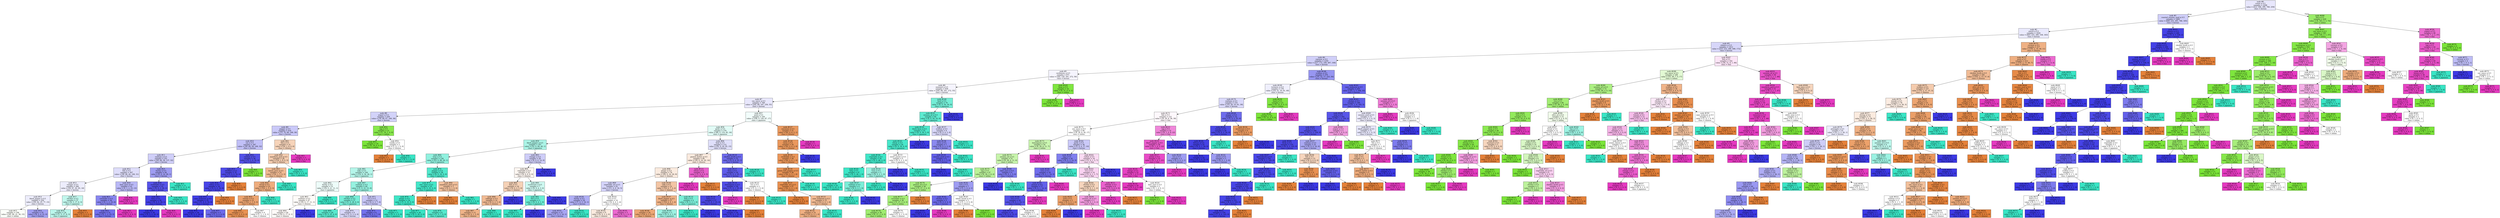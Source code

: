 digraph Tree {
node [shape=box, style="filled", color="black"] ;
0 [label=<node &#35;0<br/>cumin &le; 0.5<br/>samples = 2298<br/>value = [412, 568, 290, 769, 259]<br/>class = korean>, fillcolor="#3c39e51e"] ;
1 [label=<node &#35;1<br/>roasted_sesame_seed &le; 0.5<br/>samples = 1869<br/>value = [408, 225, 285, 766, 185]<br/>class = korean>, fillcolor="#3c39e53e"] ;
0 -> 1 [labeldistance=2.5, labelangle=45, headlabel="True"] ;
2 [label=<node &#35;2<br/>starch &le; 0.5<br/>samples = 1629<br/>value = [403, 225, 280, 538, 183]<br/>class = korean>, fillcolor="#3c39e51c"] ;
1 -> 2 ;
3 [label=<node &#35;3<br/>cilantro &le; 0.5<br/>samples = 1412<br/>value = [253, 223, 266, 498, 172]<br/>class = korean>, fillcolor="#3c39e534"] ;
2 -> 3 ;
4 [label=<node &#35;4<br/>cayenne &le; 0.5<br/>samples = 1250<br/>value = [217, 172, 258, 497, 106]<br/>class = korean>, fillcolor="#3c39e53d"] ;
3 -> 4 ;
5 [label=<node &#35;5<br/>cardamom &le; 0.5<br/>samples = 871<br/>value = [182, 120, 241, 272, 56]<br/>class = korean>, fillcolor="#3c39e50d"] ;
4 -> 5 ;
6 [label=<node &#35;6<br/>seaweed &le; 0.5<br/>samples = 839<br/>value = [182, 89, 241, 272, 55]<br/>class = korean>, fillcolor="#3c39e50d"] ;
5 -> 6 ;
7 [label=<node &#35;7<br/>soy_sauce &le; 0.5<br/>samples = 769<br/>value = [182, 89, 187, 256, 55]<br/>class = korean>, fillcolor="#3c39e51e"] ;
6 -> 7 ;
8 [label=<node &#35;8<br/>yogurt &le; 0.5<br/>samples = 439<br/>value = [76, 89, 67, 169, 38]<br/>class = korean>, fillcolor="#3c39e53a"] ;
7 -> 8 ;
9 [label=<node &#35;9<br/>pepper &le; 0.5<br/>samples = 418<br/>value = [75, 70, 66, 169, 38]<br/>class = korean>, fillcolor="#3c39e546"] ;
8 -> 9 ;
10 [label=<node &#35;10<br/>nut &le; 0.5<br/>samples = 387<br/>value = [59, 69, 58, 169, 32]<br/>class = korean>, fillcolor="#3c39e550"] ;
9 -> 10 ;
11 [label=<node &#35;11<br/>soybean &le; 0.5<br/>samples = 351<br/>value = [56, 68, 58, 137, 32]<br/>class = korean>, fillcolor="#3c39e53e"] ;
10 -> 11 ;
12 [label=<node &#35;12<br/>fish &le; 0.5<br/>samples = 307<br/>value = [56, 68, 44, 108, 31]<br/>class = korean>, fillcolor="#3c39e52b"] ;
11 -> 12 ;
13 [label=<node &#35;13<br/>vinegar &le; 0.5<br/>samples = 266<br/>value = [54, 67, 42, 85, 18]<br/>class = korean>, fillcolor="#3c39e517"] ;
12 -> 13 ;
14 [label=<node &#35;14<br/>black_pepper &le; 0.5<br/>samples = 229<br/>value = [50, 62, 25, 77, 15]<br/>class = korean>, fillcolor="#3c39e517"] ;
13 -> 14 ;
15 [label=<node &#35;15<br/>samples = 194<br/>value = [42, 60, 21, 56, 15]<br/>class = indian>, fillcolor="#7be53907"] ;
14 -> 15 ;
16 [label=<node &#35;16<br/>samples = 35<br/>value = [8, 2, 4, 21, 0]<br/>class = korean>, fillcolor="#3c39e57b"] ;
14 -> 16 ;
17 [label=<node &#35;17<br/>chicken &le; 0.5<br/>samples = 37<br/>value = [4, 5, 17, 8, 3]<br/>class = japanese>, fillcolor="#39e5c54f"] ;
13 -> 17 ;
18 [label=<node &#35;18<br/>samples = 34<br/>value = [1, 5, 17, 8, 3]<br/>class = japanese>, fillcolor="#39e5c558"] ;
17 -> 18 ;
19 [label=<node &#35;19<br/>samples = 3<br/>value = [3, 0, 0, 0, 0]<br/>class = chinese>, fillcolor="#e58139ff"] ;
17 -> 19 ;
20 [label=<node &#35;20<br/>lime_juice &le; 0.5<br/>samples = 41<br/>value = [2, 1, 2, 23, 13]<br/>class = korean>, fillcolor="#3c39e55b"] ;
12 -> 20 ;
21 [label=<node &#35;21<br/>coriander &le; 0.5<br/>samples = 34<br/>value = [2, 1, 2, 23, 6]<br/>class = korean>, fillcolor="#3c39e59b"] ;
20 -> 21 ;
22 [label=<node &#35;22<br/>samples = 31<br/>value = [2, 1, 2, 23, 3]<br/>class = korean>, fillcolor="#3c39e5b6"] ;
21 -> 22 ;
23 [label=<node &#35;23<br/>samples = 3<br/>value = [0, 0, 0, 0, 3]<br/>class = thai>, fillcolor="#e539c0ff"] ;
21 -> 23 ;
24 [label=<node &#35;24<br/>samples = 7<br/>value = [0, 0, 0, 0, 7]<br/>class = thai>, fillcolor="#e539c0ff"] ;
20 -> 24 ;
25 [label=<node &#35;25<br/>barley &le; 0.5<br/>samples = 44<br/>value = [0, 0, 14, 29, 1]<br/>class = korean>, fillcolor="#3c39e57f"] ;
11 -> 25 ;
26 [label=<node &#35;26<br/>enokidake &le; 0.5<br/>samples = 33<br/>value = [0, 0, 3, 29, 1]<br/>class = korean>, fillcolor="#3c39e5dd"] ;
25 -> 26 ;
27 [label=<node &#35;27<br/>lime &le; 0.5<br/>samples = 30<br/>value = [0, 0, 0, 29, 1]<br/>class = korean>, fillcolor="#3c39e5f6"] ;
26 -> 27 ;
28 [label=<node &#35;28<br/>samples = 29<br/>value = [0, 0, 0, 29, 0]<br/>class = korean>, fillcolor="#3c39e5ff"] ;
27 -> 28 ;
29 [label=<node &#35;29<br/>samples = 1<br/>value = [0, 0, 0, 0, 1]<br/>class = thai>, fillcolor="#e539c0ff"] ;
27 -> 29 ;
30 [label=<node &#35;30<br/>samples = 3<br/>value = [0, 0, 3, 0, 0]<br/>class = japanese>, fillcolor="#39e5c5ff"] ;
26 -> 30 ;
31 [label=<node &#35;31<br/>samples = 11<br/>value = [0, 0, 11, 0, 0]<br/>class = japanese>, fillcolor="#39e5c5ff"] ;
25 -> 31 ;
32 [label=<node &#35;32<br/>cashew &le; 0.5<br/>samples = 36<br/>value = [3, 1, 0, 32, 0]<br/>class = korean>, fillcolor="#3c39e5e0"] ;
10 -> 32 ;
33 [label=<node &#35;33<br/>shellfish &le; 0.5<br/>samples = 35<br/>value = [3, 0, 0, 32, 0]<br/>class = korean>, fillcolor="#3c39e5e7"] ;
32 -> 33 ;
34 [label=<node &#35;34<br/>celery &le; 0.5<br/>samples = 34<br/>value = [2, 0, 0, 32, 0]<br/>class = korean>, fillcolor="#3c39e5ef"] ;
33 -> 34 ;
35 [label=<node &#35;35<br/>cane_molasses &le; 0.5<br/>samples = 33<br/>value = [1, 0, 0, 32, 0]<br/>class = korean>, fillcolor="#3c39e5f7"] ;
34 -> 35 ;
36 [label=<node &#35;36<br/>samples = 28<br/>value = [0, 0, 0, 28, 0]<br/>class = korean>, fillcolor="#3c39e5ff"] ;
35 -> 36 ;
37 [label=<node &#35;37<br/>samples = 5<br/>value = [1, 0, 0, 4, 0]<br/>class = korean>, fillcolor="#3c39e5bf"] ;
35 -> 37 ;
38 [label=<node &#35;38<br/>samples = 1<br/>value = [1, 0, 0, 0, 0]<br/>class = chinese>, fillcolor="#e58139ff"] ;
34 -> 38 ;
39 [label=<node &#35;39<br/>samples = 1<br/>value = [1, 0, 0, 0, 0]<br/>class = chinese>, fillcolor="#e58139ff"] ;
33 -> 39 ;
40 [label=<node &#35;40<br/>samples = 1<br/>value = [0, 1, 0, 0, 0]<br/>class = indian>, fillcolor="#7be539ff"] ;
32 -> 40 ;
41 [label=<node &#35;41<br/>fish &le; 0.5<br/>samples = 31<br/>value = [16, 1, 8, 0, 6]<br/>class = chinese>, fillcolor="#e5813959"] ;
9 -> 41 ;
42 [label=<node &#35;42<br/>mandarin_peel &le; 0.5<br/>samples = 28<br/>value = [16, 1, 8, 0, 3]<br/>class = chinese>, fillcolor="#e5813966"] ;
41 -> 42 ;
43 [label=<node &#35;43<br/>lemon_juice &le; 0.5<br/>samples = 25<br/>value = [16, 1, 5, 0, 3]<br/>class = chinese>, fillcolor="#e581398c"] ;
42 -> 43 ;
44 [label=<node &#35;44<br/>bread &le; 0.5<br/>samples = 23<br/>value = [16, 1, 3, 0, 3]<br/>class = chinese>, fillcolor="#e58139a6"] ;
43 -> 44 ;
45 [label=<node &#35;45<br/>tomato &le; 0.5<br/>samples = 21<br/>value = [16, 1, 1, 0, 3]<br/>class = chinese>, fillcolor="#e58139b8"] ;
44 -> 45 ;
46 [label=<node &#35;46<br/>samples = 17<br/>value = [15, 0, 0, 0, 2]<br/>class = chinese>, fillcolor="#e58139dd"] ;
45 -> 46 ;
47 [label=<node &#35;47<br/>samples = 4<br/>value = [1, 1, 1, 0, 1]<br/>class = chinese>, fillcolor="#e5813900"] ;
45 -> 47 ;
48 [label=<node &#35;48<br/>samples = 2<br/>value = [0, 0, 2, 0, 0]<br/>class = japanese>, fillcolor="#39e5c5ff"] ;
44 -> 48 ;
49 [label=<node &#35;49<br/>samples = 2<br/>value = [0, 0, 2, 0, 0]<br/>class = japanese>, fillcolor="#39e5c5ff"] ;
43 -> 49 ;
50 [label=<node &#35;50<br/>samples = 3<br/>value = [0, 0, 3, 0, 0]<br/>class = japanese>, fillcolor="#39e5c5ff"] ;
42 -> 50 ;
51 [label=<node &#35;51<br/>samples = 3<br/>value = [0, 0, 0, 0, 3]<br/>class = thai>, fillcolor="#e539c0ff"] ;
41 -> 51 ;
52 [label=<node &#35;52<br/>egg &le; 0.5<br/>samples = 21<br/>value = [1, 19, 1, 0, 0]<br/>class = indian>, fillcolor="#7be539e6"] ;
8 -> 52 ;
53 [label=<node &#35;53<br/>samples = 19<br/>value = [0, 19, 0, 0, 0]<br/>class = indian>, fillcolor="#7be539ff"] ;
52 -> 53 ;
54 [label=<node &#35;54<br/>vanilla &le; 0.5<br/>samples = 2<br/>value = [1, 0, 1, 0, 0]<br/>class = chinese>, fillcolor="#e5813900"] ;
52 -> 54 ;
55 [label=<node &#35;55<br/>samples = 1<br/>value = [1, 0, 0, 0, 0]<br/>class = chinese>, fillcolor="#e58139ff"] ;
54 -> 55 ;
56 [label=<node &#35;56<br/>samples = 1<br/>value = [0, 0, 1, 0, 0]<br/>class = japanese>, fillcolor="#39e5c5ff"] ;
54 -> 56 ;
57 [label=<node &#35;57<br/>pork &le; 0.5<br/>samples = 330<br/>value = [106, 0, 120, 87, 17]<br/>class = japanese>, fillcolor="#39e5c510"] ;
7 -> 57 ;
58 [label=<node &#35;58<br/>garlic &le; 0.5<br/>samples = 279<br/>value = [64, 0, 114, 85, 16]<br/>class = japanese>, fillcolor="#39e5c526"] ;
57 -> 58 ;
59 [label=<node &#35;59<br/>black_pepper &le; 0.5<br/>samples = 167<br/>value = [32, 0, 94, 40, 1]<br/>class = japanese>, fillcolor="#39e5c56c"] ;
58 -> 59 ;
60 [label=<node &#35;60<br/>wine &le; 0.5<br/>samples = 138<br/>value = [23, 0, 88, 26, 1]<br/>class = japanese>, fillcolor="#39e5c58d"] ;
59 -> 60 ;
61 [label=<node &#35;61<br/>sake &le; 0.5<br/>samples = 100<br/>value = [19, 0, 54, 26, 1]<br/>class = japanese>, fillcolor="#39e5c560"] ;
60 -> 61 ;
62 [label=<node &#35;62<br/>barley &le; 0.5<br/>samples = 51<br/>value = [18, 0, 21, 11, 1]<br/>class = japanese>, fillcolor="#39e5c517"] ;
61 -> 62 ;
63 [label=<node &#35;63<br/>soybean &le; 0.5<br/>samples = 47<br/>value = [18, 0, 17, 11, 1]<br/>class = chinese>, fillcolor="#e5813908"] ;
62 -> 63 ;
64 [label=<node &#35;64<br/>samples = 44<br/>value = [18, 0, 17, 8, 1]<br/>class = chinese>, fillcolor="#e5813909"] ;
63 -> 64 ;
65 [label=<node &#35;65<br/>samples = 3<br/>value = [0, 0, 0, 3, 0]<br/>class = korean>, fillcolor="#3c39e5ff"] ;
63 -> 65 ;
66 [label=<node &#35;66<br/>samples = 4<br/>value = [0, 0, 4, 0, 0]<br/>class = japanese>, fillcolor="#39e5c5ff"] ;
62 -> 66 ;
67 [label=<node &#35;67<br/>soybean &le; 0.5<br/>samples = 49<br/>value = [1, 0, 33, 15, 0]<br/>class = japanese>, fillcolor="#39e5c587"] ;
61 -> 67 ;
68 [label=<node &#35;68<br/>chicken &le; 0.5<br/>samples = 37<br/>value = [1, 0, 28, 8, 0]<br/>class = japanese>, fillcolor="#39e5c5b0"] ;
67 -> 68 ;
69 [label=<node &#35;69<br/>samples = 29<br/>value = [0, 0, 25, 4, 0]<br/>class = japanese>, fillcolor="#39e5c5d6"] ;
68 -> 69 ;
70 [label=<node &#35;70<br/>samples = 8<br/>value = [1, 0, 3, 4, 0]<br/>class = korean>, fillcolor="#3c39e533"] ;
68 -> 70 ;
71 [label=<node &#35;71<br/>rice &le; 0.5<br/>samples = 12<br/>value = [0, 0, 5, 7, 0]<br/>class = korean>, fillcolor="#3c39e549"] ;
67 -> 71 ;
72 [label=<node &#35;72<br/>samples = 9<br/>value = [0, 0, 2, 7, 0]<br/>class = korean>, fillcolor="#3c39e5b6"] ;
71 -> 72 ;
73 [label=<node &#35;73<br/>samples = 3<br/>value = [0, 0, 3, 0, 0]<br/>class = japanese>, fillcolor="#39e5c5ff"] ;
71 -> 73 ;
74 [label=<node &#35;74<br/>pepper &le; 0.5<br/>samples = 38<br/>value = [4, 0, 34, 0, 0]<br/>class = japanese>, fillcolor="#39e5c5e1"] ;
60 -> 74 ;
75 [label=<node &#35;75<br/>star_anise &le; 0.5<br/>samples = 35<br/>value = [2, 0, 33, 0, 0]<br/>class = japanese>, fillcolor="#39e5c5f0"] ;
74 -> 75 ;
76 [label=<node &#35;76<br/>ginger &le; 0.5<br/>samples = 34<br/>value = [1, 0, 33, 0, 0]<br/>class = japanese>, fillcolor="#39e5c5f7"] ;
75 -> 76 ;
77 [label=<node &#35;77<br/>samples = 26<br/>value = [0, 0, 26, 0, 0]<br/>class = japanese>, fillcolor="#39e5c5ff"] ;
76 -> 77 ;
78 [label=<node &#35;78<br/>samples = 8<br/>value = [1, 0, 7, 0, 0]<br/>class = japanese>, fillcolor="#39e5c5db"] ;
76 -> 78 ;
79 [label=<node &#35;79<br/>samples = 1<br/>value = [1, 0, 0, 0, 0]<br/>class = chinese>, fillcolor="#e58139ff"] ;
75 -> 79 ;
80 [label=<node &#35;80<br/>mandarin_peel &le; 0.5<br/>samples = 3<br/>value = [2, 0, 1, 0, 0]<br/>class = chinese>, fillcolor="#e581397f"] ;
74 -> 80 ;
81 [label=<node &#35;81<br/>samples = 2<br/>value = [2, 0, 0, 0, 0]<br/>class = chinese>, fillcolor="#e58139ff"] ;
80 -> 81 ;
82 [label=<node &#35;82<br/>samples = 1<br/>value = [0, 0, 1, 0, 0]<br/>class = japanese>, fillcolor="#39e5c5ff"] ;
80 -> 82 ;
83 [label=<node &#35;83<br/>vinegar &le; 0.5<br/>samples = 29<br/>value = [9, 0, 6, 14, 0]<br/>class = korean>, fillcolor="#3c39e540"] ;
59 -> 83 ;
84 [label=<node &#35;84<br/>vegetable &le; 0.5<br/>samples = 23<br/>value = [9, 0, 6, 8, 0]<br/>class = chinese>, fillcolor="#e5813911"] ;
83 -> 84 ;
85 [label=<node &#35;85<br/>fish &le; 0.5<br/>samples = 16<br/>value = [9, 0, 2, 5, 0]<br/>class = chinese>, fillcolor="#e581395d"] ;
84 -> 85 ;
86 [label=<node &#35;86<br/>cabbage &le; 0.5<br/>samples = 14<br/>value = [9, 0, 2, 3, 0]<br/>class = chinese>, fillcolor="#e581398b"] ;
85 -> 86 ;
87 [label=<node &#35;87<br/>samples = 13<br/>value = [9, 0, 1, 3, 0]<br/>class = chinese>, fillcolor="#e5813999"] ;
86 -> 87 ;
88 [label=<node &#35;88<br/>samples = 1<br/>value = [0, 0, 1, 0, 0]<br/>class = japanese>, fillcolor="#39e5c5ff"] ;
86 -> 88 ;
89 [label=<node &#35;89<br/>samples = 2<br/>value = [0, 0, 0, 2, 0]<br/>class = korean>, fillcolor="#3c39e5ff"] ;
85 -> 89 ;
90 [label=<node &#35;90<br/>mushroom &le; 0.5<br/>samples = 7<br/>value = [0, 0, 4, 3, 0]<br/>class = japanese>, fillcolor="#39e5c540"] ;
84 -> 90 ;
91 [label=<node &#35;91<br/>fish &le; 0.5<br/>samples = 5<br/>value = [0, 0, 4, 1, 0]<br/>class = japanese>, fillcolor="#39e5c5bf"] ;
90 -> 91 ;
92 [label=<node &#35;92<br/>samples = 4<br/>value = [0, 0, 4, 0, 0]<br/>class = japanese>, fillcolor="#39e5c5ff"] ;
91 -> 92 ;
93 [label=<node &#35;93<br/>samples = 1<br/>value = [0, 0, 0, 1, 0]<br/>class = korean>, fillcolor="#3c39e5ff"] ;
91 -> 93 ;
94 [label=<node &#35;94<br/>samples = 2<br/>value = [0, 0, 0, 2, 0]<br/>class = korean>, fillcolor="#3c39e5ff"] ;
90 -> 94 ;
95 [label=<node &#35;95<br/>samples = 6<br/>value = [0, 0, 0, 6, 0]<br/>class = korean>, fillcolor="#3c39e5ff"] ;
83 -> 95 ;
96 [label=<node &#35;96<br/>beef &le; 0.5<br/>samples = 112<br/>value = [32, 0, 20, 45, 15]<br/>class = korean>, fillcolor="#3c39e529"] ;
58 -> 96 ;
97 [label=<node &#35;97<br/>peanut_butter &le; 0.5<br/>samples = 80<br/>value = [30, 0, 16, 20, 14]<br/>class = chinese>, fillcolor="#e581392a"] ;
96 -> 97 ;
98 [label=<node &#35;98<br/>ginger &le; 0.5<br/>samples = 74<br/>value = [29, 0, 16, 20, 9]<br/>class = chinese>, fillcolor="#e581392a"] ;
97 -> 98 ;
99 [label=<node &#35;99<br/>vegetable_oil &le; 0.5<br/>samples = 43<br/>value = [11, 0, 9, 18, 5]<br/>class = korean>, fillcolor="#3c39e538"] ;
98 -> 99 ;
100 [label=<node &#35;100<br/>barley &le; 0.5<br/>samples = 29<br/>value = [7, 0, 5, 16, 1]<br/>class = korean>, fillcolor="#3c39e568"] ;
99 -> 100 ;
101 [label=<node &#35;101<br/>samples = 27<br/>value = [7, 0, 3, 16, 1]<br/>class = korean>, fillcolor="#3c39e573"] ;
100 -> 101 ;
102 [label=<node &#35;102<br/>samples = 2<br/>value = [0, 0, 2, 0, 0]<br/>class = japanese>, fillcolor="#39e5c5ff"] ;
100 -> 102 ;
103 [label=<node &#35;103<br/>rice &le; 0.5<br/>samples = 14<br/>value = [4, 0, 4, 2, 4]<br/>class = chinese>, fillcolor="#e5813900"] ;
99 -> 103 ;
104 [label=<node &#35;104<br/>samples = 9<br/>value = [4, 0, 3, 2, 0]<br/>class = chinese>, fillcolor="#e581392a"] ;
103 -> 104 ;
105 [label=<node &#35;105<br/>samples = 5<br/>value = [0, 0, 1, 0, 4]<br/>class = thai>, fillcolor="#e539c0bf"] ;
103 -> 105 ;
106 [label=<node &#35;106<br/>sake &le; 0.5<br/>samples = 31<br/>value = [18, 0, 7, 2, 4]<br/>class = chinese>, fillcolor="#e5813975"] ;
98 -> 106 ;
107 [label=<node &#35;107<br/>black_pepper &le; 0.5<br/>samples = 27<br/>value = [18, 0, 4, 1, 4]<br/>class = chinese>, fillcolor="#e581399b"] ;
106 -> 107 ;
108 [label=<node &#35;108<br/>samples = 24<br/>value = [18, 0, 2, 0, 4]<br/>class = chinese>, fillcolor="#e58139b2"] ;
107 -> 108 ;
109 [label=<node &#35;109<br/>samples = 3<br/>value = [0, 0, 2, 1, 0]<br/>class = japanese>, fillcolor="#39e5c57f"] ;
107 -> 109 ;
110 [label=<node &#35;110<br/>kelp &le; 0.5<br/>samples = 4<br/>value = [0, 0, 3, 1, 0]<br/>class = japanese>, fillcolor="#39e5c5aa"] ;
106 -> 110 ;
111 [label=<node &#35;111<br/>samples = 3<br/>value = [0, 0, 3, 0, 0]<br/>class = japanese>, fillcolor="#39e5c5ff"] ;
110 -> 111 ;
112 [label=<node &#35;112<br/>samples = 1<br/>value = [0, 0, 0, 1, 0]<br/>class = korean>, fillcolor="#3c39e5ff"] ;
110 -> 112 ;
113 [label=<node &#35;113<br/>wheat &le; 0.5<br/>samples = 6<br/>value = [1, 0, 0, 0, 5]<br/>class = thai>, fillcolor="#e539c0cc"] ;
97 -> 113 ;
114 [label=<node &#35;114<br/>samples = 5<br/>value = [0, 0, 0, 0, 5]<br/>class = thai>, fillcolor="#e539c0ff"] ;
113 -> 114 ;
115 [label=<node &#35;115<br/>samples = 1<br/>value = [1, 0, 0, 0, 0]<br/>class = chinese>, fillcolor="#e58139ff"] ;
113 -> 115 ;
116 [label=<node &#35;116<br/>chicken_broth &le; 0.5<br/>samples = 32<br/>value = [2, 0, 4, 25, 1]<br/>class = korean>, fillcolor="#3c39e5bf"] ;
96 -> 116 ;
117 [label=<node &#35;117<br/>bean &le; 0.5<br/>samples = 30<br/>value = [2, 0, 2, 25, 1]<br/>class = korean>, fillcolor="#3c39e5d1"] ;
116 -> 117 ;
118 [label=<node &#35;118<br/>lemongrass &le; 0.5<br/>samples = 28<br/>value = [1, 0, 1, 25, 1]<br/>class = korean>, fillcolor="#3c39e5e3"] ;
117 -> 118 ;
119 [label=<node &#35;119<br/>leek &le; 0.5<br/>samples = 27<br/>value = [1, 0, 1, 25, 0]<br/>class = korean>, fillcolor="#3c39e5eb"] ;
118 -> 119 ;
120 [label=<node &#35;120<br/>samples = 26<br/>value = [0, 0, 1, 25, 0]<br/>class = korean>, fillcolor="#3c39e5f5"] ;
119 -> 120 ;
121 [label=<node &#35;121<br/>samples = 1<br/>value = [1, 0, 0, 0, 0]<br/>class = chinese>, fillcolor="#e58139ff"] ;
119 -> 121 ;
122 [label=<node &#35;122<br/>samples = 1<br/>value = [0, 0, 0, 0, 1]<br/>class = thai>, fillcolor="#e539c0ff"] ;
118 -> 122 ;
123 [label=<node &#35;123<br/>rice &le; 0.5<br/>samples = 2<br/>value = [1, 0, 1, 0, 0]<br/>class = chinese>, fillcolor="#e5813900"] ;
117 -> 123 ;
124 [label=<node &#35;124<br/>samples = 1<br/>value = [1, 0, 0, 0, 0]<br/>class = chinese>, fillcolor="#e58139ff"] ;
123 -> 124 ;
125 [label=<node &#35;125<br/>samples = 1<br/>value = [0, 0, 1, 0, 0]<br/>class = japanese>, fillcolor="#39e5c5ff"] ;
123 -> 125 ;
126 [label=<node &#35;126<br/>samples = 2<br/>value = [0, 0, 2, 0, 0]<br/>class = japanese>, fillcolor="#39e5c5ff"] ;
116 -> 126 ;
127 [label=<node &#35;127<br/>macaroni &le; 0.5<br/>samples = 51<br/>value = [42, 0, 6, 2, 1]<br/>class = chinese>, fillcolor="#e58139cc"] ;
57 -> 127 ;
128 [label=<node &#35;128<br/>raisin &le; 0.5<br/>samples = 50<br/>value = [42, 0, 6, 2, 0]<br/>class = chinese>, fillcolor="#e58139d1"] ;
127 -> 128 ;
129 [label=<node &#35;129<br/>enokidake &le; 0.5<br/>samples = 49<br/>value = [42, 0, 6, 1, 0]<br/>class = chinese>, fillcolor="#e58139d5"] ;
128 -> 129 ;
130 [label=<node &#35;130<br/>green_bell_pepper &le; 0.5<br/>samples = 48<br/>value = [42, 0, 5, 1, 0]<br/>class = chinese>, fillcolor="#e58139db"] ;
129 -> 130 ;
131 [label=<node &#35;131<br/>vegetable_oil &le; 0.5<br/>samples = 47<br/>value = [42, 0, 4, 1, 0]<br/>class = chinese>, fillcolor="#e58139e1"] ;
130 -> 131 ;
132 [label=<node &#35;132<br/>samples = 32<br/>value = [32, 0, 0, 0, 0]<br/>class = chinese>, fillcolor="#e58139ff"] ;
131 -> 132 ;
133 [label=<node &#35;133<br/>cane_molasses &le; 0.5<br/>samples = 15<br/>value = [10, 0, 4, 1, 0]<br/>class = chinese>, fillcolor="#e581398b"] ;
131 -> 133 ;
134 [label=<node &#35;134<br/>samples = 14<br/>value = [10, 0, 3, 1, 0]<br/>class = chinese>, fillcolor="#e58139a2"] ;
133 -> 134 ;
135 [label=<node &#35;135<br/>samples = 1<br/>value = [0, 0, 1, 0, 0]<br/>class = japanese>, fillcolor="#39e5c5ff"] ;
133 -> 135 ;
136 [label=<node &#35;136<br/>samples = 1<br/>value = [0, 0, 1, 0, 0]<br/>class = japanese>, fillcolor="#39e5c5ff"] ;
130 -> 136 ;
137 [label=<node &#35;137<br/>samples = 1<br/>value = [0, 0, 1, 0, 0]<br/>class = japanese>, fillcolor="#39e5c5ff"] ;
129 -> 137 ;
138 [label=<node &#35;138<br/>samples = 1<br/>value = [0, 0, 0, 1, 0]<br/>class = korean>, fillcolor="#3c39e5ff"] ;
128 -> 138 ;
139 [label=<node &#35;139<br/>samples = 1<br/>value = [0, 0, 0, 0, 1]<br/>class = thai>, fillcolor="#e539c0ff"] ;
127 -> 139 ;
140 [label=<node &#35;140<br/>beef &le; 0.5<br/>samples = 70<br/>value = [0, 0, 54, 16, 0]<br/>class = japanese>, fillcolor="#39e5c5b3"] ;
6 -> 140 ;
141 [label=<node &#35;141<br/>sesame_oil &le; 0.5<br/>samples = 64<br/>value = [0, 0, 54, 10, 0]<br/>class = japanese>, fillcolor="#39e5c5d0"] ;
140 -> 141 ;
142 [label=<node &#35;142<br/>black_bean &le; 0.5<br/>samples = 55<br/>value = [0, 0, 50, 5, 0]<br/>class = japanese>, fillcolor="#39e5c5e6"] ;
141 -> 142 ;
143 [label=<node &#35;143<br/>wheat &le; 0.5<br/>samples = 54<br/>value = [0, 0, 50, 4, 0]<br/>class = japanese>, fillcolor="#39e5c5eb"] ;
142 -> 143 ;
144 [label=<node &#35;144<br/>vegetable &le; 0.5<br/>samples = 50<br/>value = [0, 0, 48, 2, 0]<br/>class = japanese>, fillcolor="#39e5c5f4"] ;
143 -> 144 ;
145 [label=<node &#35;145<br/>kelp &le; 0.5<br/>samples = 47<br/>value = [0, 0, 46, 1, 0]<br/>class = japanese>, fillcolor="#39e5c5f9"] ;
144 -> 145 ;
146 [label=<node &#35;146<br/>samples = 43<br/>value = [0, 0, 43, 0, 0]<br/>class = japanese>, fillcolor="#39e5c5ff"] ;
145 -> 146 ;
147 [label=<node &#35;147<br/>soybean &le; 0.5<br/>samples = 4<br/>value = [0, 0, 3, 1, 0]<br/>class = japanese>, fillcolor="#39e5c5aa"] ;
145 -> 147 ;
148 [label=<node &#35;148<br/>samples = 3<br/>value = [0, 0, 3, 0, 0]<br/>class = japanese>, fillcolor="#39e5c5ff"] ;
147 -> 148 ;
149 [label=<node &#35;149<br/>samples = 1<br/>value = [0, 0, 0, 1, 0]<br/>class = korean>, fillcolor="#3c39e5ff"] ;
147 -> 149 ;
150 [label=<node &#35;150<br/>tuna &le; 0.5<br/>samples = 3<br/>value = [0, 0, 2, 1, 0]<br/>class = japanese>, fillcolor="#39e5c57f"] ;
144 -> 150 ;
151 [label=<node &#35;151<br/>samples = 2<br/>value = [0, 0, 2, 0, 0]<br/>class = japanese>, fillcolor="#39e5c5ff"] ;
150 -> 151 ;
152 [label=<node &#35;152<br/>samples = 1<br/>value = [0, 0, 0, 1, 0]<br/>class = korean>, fillcolor="#3c39e5ff"] ;
150 -> 152 ;
153 [label=<node &#35;153<br/>sweet_potato &le; 0.5<br/>samples = 4<br/>value = [0, 0, 2, 2, 0]<br/>class = japanese>, fillcolor="#39e5c500"] ;
143 -> 153 ;
154 [label=<node &#35;154<br/>samples = 2<br/>value = [0, 0, 0, 2, 0]<br/>class = korean>, fillcolor="#3c39e5ff"] ;
153 -> 154 ;
155 [label=<node &#35;155<br/>samples = 2<br/>value = [0, 0, 2, 0, 0]<br/>class = japanese>, fillcolor="#39e5c5ff"] ;
153 -> 155 ;
156 [label=<node &#35;156<br/>samples = 1<br/>value = [0, 0, 0, 1, 0]<br/>class = korean>, fillcolor="#3c39e5ff"] ;
142 -> 156 ;
157 [label=<node &#35;157<br/>scallion &le; 0.5<br/>samples = 9<br/>value = [0, 0, 4, 5, 0]<br/>class = korean>, fillcolor="#3c39e533"] ;
141 -> 157 ;
158 [label=<node &#35;158<br/>chive &le; 0.5<br/>samples = 7<br/>value = [0, 0, 2, 5, 0]<br/>class = korean>, fillcolor="#3c39e599"] ;
157 -> 158 ;
159 [label=<node &#35;159<br/>sesame_seed &le; 0.5<br/>samples = 6<br/>value = [0, 0, 1, 5, 0]<br/>class = korean>, fillcolor="#3c39e5cc"] ;
158 -> 159 ;
160 [label=<node &#35;160<br/>samples = 5<br/>value = [0, 0, 0, 5, 0]<br/>class = korean>, fillcolor="#3c39e5ff"] ;
159 -> 160 ;
161 [label=<node &#35;161<br/>samples = 1<br/>value = [0, 0, 1, 0, 0]<br/>class = japanese>, fillcolor="#39e5c5ff"] ;
159 -> 161 ;
162 [label=<node &#35;162<br/>samples = 1<br/>value = [0, 0, 1, 0, 0]<br/>class = japanese>, fillcolor="#39e5c5ff"] ;
158 -> 162 ;
163 [label=<node &#35;163<br/>samples = 2<br/>value = [0, 0, 2, 0, 0]<br/>class = japanese>, fillcolor="#39e5c5ff"] ;
157 -> 163 ;
164 [label=<node &#35;164<br/>samples = 6<br/>value = [0, 0, 0, 6, 0]<br/>class = korean>, fillcolor="#3c39e5ff"] ;
140 -> 164 ;
165 [label=<node &#35;165<br/>bean &le; 0.5<br/>samples = 32<br/>value = [0, 31, 0, 0, 1]<br/>class = indian>, fillcolor="#7be539f7"] ;
5 -> 165 ;
166 [label=<node &#35;166<br/>samples = 31<br/>value = [0, 31, 0, 0, 0]<br/>class = indian>, fillcolor="#7be539ff"] ;
165 -> 166 ;
167 [label=<node &#35;167<br/>samples = 1<br/>value = [0, 0, 0, 0, 1]<br/>class = thai>, fillcolor="#e539c0ff"] ;
165 -> 167 ;
168 [label=<node &#35;168<br/>scallion &le; 0.5<br/>samples = 379<br/>value = [35, 52, 17, 225, 50]<br/>class = korean>, fillcolor="#3c39e587"] ;
4 -> 168 ;
169 [label=<node &#35;169<br/>turmeric &le; 0.5<br/>samples = 176<br/>value = [14, 51, 10, 61, 40]<br/>class = korean>, fillcolor="#3c39e514"] ;
168 -> 169 ;
170 [label=<node &#35;170<br/>soybean &le; 0.5<br/>samples = 153<br/>value = [14, 29, 10, 61, 39]<br/>class = korean>, fillcolor="#3c39e531"] ;
169 -> 170 ;
171 [label=<node &#35;171<br/>fish &le; 0.5<br/>samples = 121<br/>value = [9, 29, 8, 36, 39]<br/>class = thai>, fillcolor="#e539c009"] ;
170 -> 171 ;
172 [label=<node &#35;172<br/>soy_sauce &le; 0.5<br/>samples = 90<br/>value = [9, 28, 8, 28, 17]<br/>class = indian>, fillcolor="#7be53900"] ;
171 -> 172 ;
173 [label=<node &#35;173<br/>lemongrass &le; 0.5<br/>samples = 54<br/>value = [4, 28, 4, 11, 7]<br/>class = indian>, fillcolor="#7be53965"] ;
172 -> 173 ;
174 [label=<node &#35;174<br/>sesame_oil &le; 0.5<br/>samples = 51<br/>value = [4, 28, 4, 11, 4]<br/>class = indian>, fillcolor="#7be5396c"] ;
173 -> 174 ;
175 [label=<node &#35;175<br/>egg &le; 0.5<br/>samples = 47<br/>value = [4, 28, 3, 8, 4]<br/>class = indian>, fillcolor="#7be53983"] ;
174 -> 175 ;
176 [label=<node &#35;176<br/>peanut_oil &le; 0.5<br/>samples = 40<br/>value = [3, 27, 3, 4, 3]<br/>class = indian>, fillcolor="#7be539a3"] ;
175 -> 176 ;
177 [label=<node &#35;177<br/>cucumber &le; 0.5<br/>samples = 38<br/>value = [1, 27, 3, 4, 3]<br/>class = indian>, fillcolor="#7be539ac"] ;
176 -> 177 ;
178 [label=<node &#35;178<br/>samples = 36<br/>value = [0, 27, 2, 4, 3]<br/>class = indian>, fillcolor="#7be539b7"] ;
177 -> 178 ;
179 [label=<node &#35;179<br/>samples = 2<br/>value = [1, 0, 1, 0, 0]<br/>class = chinese>, fillcolor="#e5813900"] ;
177 -> 179 ;
180 [label=<node &#35;180<br/>samples = 2<br/>value = [2, 0, 0, 0, 0]<br/>class = chinese>, fillcolor="#e58139ff"] ;
176 -> 180 ;
181 [label=<node &#35;181<br/>corn &le; 0.5<br/>samples = 7<br/>value = [1, 1, 0, 4, 1]<br/>class = korean>, fillcolor="#3c39e57f"] ;
175 -> 181 ;
182 [label=<node &#35;182<br/>chicken &le; 0.5<br/>samples = 5<br/>value = [0, 0, 0, 4, 1]<br/>class = korean>, fillcolor="#3c39e5bf"] ;
181 -> 182 ;
183 [label=<node &#35;183<br/>samples = 4<br/>value = [0, 0, 0, 4, 0]<br/>class = korean>, fillcolor="#3c39e5ff"] ;
182 -> 183 ;
184 [label=<node &#35;184<br/>samples = 1<br/>value = [0, 0, 0, 0, 1]<br/>class = thai>, fillcolor="#e539c0ff"] ;
182 -> 184 ;
185 [label=<node &#35;185<br/>wheat_bread &le; 0.5<br/>samples = 2<br/>value = [1, 1, 0, 0, 0]<br/>class = chinese>, fillcolor="#e5813900"] ;
181 -> 185 ;
186 [label=<node &#35;186<br/>samples = 1<br/>value = [1, 0, 0, 0, 0]<br/>class = chinese>, fillcolor="#e58139ff"] ;
185 -> 186 ;
187 [label=<node &#35;187<br/>samples = 1<br/>value = [0, 1, 0, 0, 0]<br/>class = indian>, fillcolor="#7be539ff"] ;
185 -> 187 ;
188 [label=<node &#35;188<br/>lime_juice &le; 0.5<br/>samples = 4<br/>value = [0, 0, 1, 3, 0]<br/>class = korean>, fillcolor="#3c39e5aa"] ;
174 -> 188 ;
189 [label=<node &#35;189<br/>samples = 3<br/>value = [0, 0, 0, 3, 0]<br/>class = korean>, fillcolor="#3c39e5ff"] ;
188 -> 189 ;
190 [label=<node &#35;190<br/>samples = 1<br/>value = [0, 0, 1, 0, 0]<br/>class = japanese>, fillcolor="#39e5c5ff"] ;
188 -> 190 ;
191 [label=<node &#35;191<br/>samples = 3<br/>value = [0, 0, 0, 0, 3]<br/>class = thai>, fillcolor="#e539c0ff"] ;
173 -> 191 ;
192 [label=<node &#35;192<br/>garlic &le; 0.5<br/>samples = 36<br/>value = [5, 0, 4, 17, 10]<br/>class = korean>, fillcolor="#3c39e545"] ;
172 -> 192 ;
193 [label=<node &#35;193<br/>egg &le; 0.5<br/>samples = 20<br/>value = [0, 0, 3, 14, 3]<br/>class = korean>, fillcolor="#3c39e5a5"] ;
192 -> 193 ;
194 [label=<node &#35;194<br/>corn &le; 0.5<br/>samples = 18<br/>value = [0, 0, 1, 14, 3]<br/>class = korean>, fillcolor="#3c39e5bb"] ;
193 -> 194 ;
195 [label=<node &#35;195<br/>peanut &le; 0.5<br/>samples = 17<br/>value = [0, 0, 1, 14, 2]<br/>class = korean>, fillcolor="#3c39e5cc"] ;
194 -> 195 ;
196 [label=<node &#35;196<br/>rice &le; 0.5<br/>samples = 16<br/>value = [0, 0, 1, 14, 1]<br/>class = korean>, fillcolor="#3c39e5dd"] ;
195 -> 196 ;
197 [label=<node &#35;197<br/>samples = 14<br/>value = [0, 0, 0, 13, 1]<br/>class = korean>, fillcolor="#3c39e5eb"] ;
196 -> 197 ;
198 [label=<node &#35;198<br/>samples = 2<br/>value = [0, 0, 1, 1, 0]<br/>class = japanese>, fillcolor="#39e5c500"] ;
196 -> 198 ;
199 [label=<node &#35;199<br/>samples = 1<br/>value = [0, 0, 0, 0, 1]<br/>class = thai>, fillcolor="#e539c0ff"] ;
195 -> 199 ;
200 [label=<node &#35;200<br/>samples = 1<br/>value = [0, 0, 0, 0, 1]<br/>class = thai>, fillcolor="#e539c0ff"] ;
194 -> 200 ;
201 [label=<node &#35;201<br/>samples = 2<br/>value = [0, 0, 2, 0, 0]<br/>class = japanese>, fillcolor="#39e5c5ff"] ;
193 -> 201 ;
202 [label=<node &#35;202<br/>radish &le; 0.5<br/>samples = 16<br/>value = [5, 0, 1, 3, 7]<br/>class = thai>, fillcolor="#e539c02e"] ;
192 -> 202 ;
203 [label=<node &#35;203<br/>rice &le; 0.5<br/>samples = 14<br/>value = [5, 0, 1, 1, 7]<br/>class = thai>, fillcolor="#e539c039"] ;
202 -> 203 ;
204 [label=<node &#35;204<br/>chicken &le; 0.5<br/>samples = 8<br/>value = [4, 0, 1, 1, 2]<br/>class = chinese>, fillcolor="#e5813955"] ;
203 -> 204 ;
205 [label=<node &#35;205<br/>pork &le; 0.5<br/>samples = 5<br/>value = [4, 0, 0, 1, 0]<br/>class = chinese>, fillcolor="#e58139bf"] ;
204 -> 205 ;
206 [label=<node &#35;206<br/>samples = 4<br/>value = [4, 0, 0, 0, 0]<br/>class = chinese>, fillcolor="#e58139ff"] ;
205 -> 206 ;
207 [label=<node &#35;207<br/>samples = 1<br/>value = [0, 0, 0, 1, 0]<br/>class = korean>, fillcolor="#3c39e5ff"] ;
205 -> 207 ;
208 [label=<node &#35;208<br/>sesame_oil &le; 0.5<br/>samples = 3<br/>value = [0, 0, 1, 0, 2]<br/>class = thai>, fillcolor="#e539c07f"] ;
204 -> 208 ;
209 [label=<node &#35;209<br/>samples = 2<br/>value = [0, 0, 0, 0, 2]<br/>class = thai>, fillcolor="#e539c0ff"] ;
208 -> 209 ;
210 [label=<node &#35;210<br/>samples = 1<br/>value = [0, 0, 1, 0, 0]<br/>class = japanese>, fillcolor="#39e5c5ff"] ;
208 -> 210 ;
211 [label=<node &#35;211<br/>shiitake &le; 0.5<br/>samples = 6<br/>value = [1, 0, 0, 0, 5]<br/>class = thai>, fillcolor="#e539c0cc"] ;
203 -> 211 ;
212 [label=<node &#35;212<br/>samples = 5<br/>value = [0, 0, 0, 0, 5]<br/>class = thai>, fillcolor="#e539c0ff"] ;
211 -> 212 ;
213 [label=<node &#35;213<br/>samples = 1<br/>value = [1, 0, 0, 0, 0]<br/>class = chinese>, fillcolor="#e58139ff"] ;
211 -> 213 ;
214 [label=<node &#35;214<br/>samples = 2<br/>value = [0, 0, 0, 2, 0]<br/>class = korean>, fillcolor="#3c39e5ff"] ;
202 -> 214 ;
215 [label=<node &#35;215<br/>egg &le; 0.5<br/>samples = 31<br/>value = [0, 1, 0, 8, 22]<br/>class = thai>, fillcolor="#e539c09b"] ;
171 -> 215 ;
216 [label=<node &#35;216<br/>black_pepper &le; 0.5<br/>samples = 26<br/>value = [0, 1, 0, 3, 22]<br/>class = thai>, fillcolor="#e539c0d3"] ;
215 -> 216 ;
217 [label=<node &#35;217<br/>potato &le; 0.5<br/>samples = 23<br/>value = [0, 1, 0, 1, 21]<br/>class = thai>, fillcolor="#e539c0e8"] ;
216 -> 217 ;
218 [label=<node &#35;218<br/>mango &le; 0.5<br/>samples = 22<br/>value = [0, 1, 0, 0, 21]<br/>class = thai>, fillcolor="#e539c0f3"] ;
217 -> 218 ;
219 [label=<node &#35;219<br/>samples = 20<br/>value = [0, 0, 0, 0, 20]<br/>class = thai>, fillcolor="#e539c0ff"] ;
218 -> 219 ;
220 [label=<node &#35;220<br/>lime_juice &le; 0.5<br/>samples = 2<br/>value = [0, 1, 0, 0, 1]<br/>class = indian>, fillcolor="#7be53900"] ;
218 -> 220 ;
221 [label=<node &#35;221<br/>samples = 1<br/>value = [0, 1, 0, 0, 0]<br/>class = indian>, fillcolor="#7be539ff"] ;
220 -> 221 ;
222 [label=<node &#35;222<br/>samples = 1<br/>value = [0, 0, 0, 0, 1]<br/>class = thai>, fillcolor="#e539c0ff"] ;
220 -> 222 ;
223 [label=<node &#35;223<br/>samples = 1<br/>value = [0, 0, 0, 1, 0]<br/>class = korean>, fillcolor="#3c39e5ff"] ;
217 -> 223 ;
224 [label=<node &#35;224<br/>rice &le; 0.5<br/>samples = 3<br/>value = [0, 0, 0, 2, 1]<br/>class = korean>, fillcolor="#3c39e57f"] ;
216 -> 224 ;
225 [label=<node &#35;225<br/>samples = 1<br/>value = [0, 0, 0, 0, 1]<br/>class = thai>, fillcolor="#e539c0ff"] ;
224 -> 225 ;
226 [label=<node &#35;226<br/>samples = 2<br/>value = [0, 0, 0, 2, 0]<br/>class = korean>, fillcolor="#3c39e5ff"] ;
224 -> 226 ;
227 [label=<node &#35;227<br/>samples = 5<br/>value = [0, 0, 0, 5, 0]<br/>class = korean>, fillcolor="#3c39e5ff"] ;
215 -> 227 ;
228 [label=<node &#35;228<br/>pepper &le; 0.5<br/>samples = 32<br/>value = [5, 0, 2, 25, 0]<br/>class = korean>, fillcolor="#3c39e5bd"] ;
170 -> 228 ;
229 [label=<node &#35;229<br/>wasabi &le; 0.5<br/>samples = 26<br/>value = [0, 0, 2, 24, 0]<br/>class = korean>, fillcolor="#3c39e5ea"] ;
228 -> 229 ;
230 [label=<node &#35;230<br/>lettuce &le; 0.5<br/>samples = 25<br/>value = [0, 0, 1, 24, 0]<br/>class = korean>, fillcolor="#3c39e5f4"] ;
229 -> 230 ;
231 [label=<node &#35;231<br/>samples = 22<br/>value = [0, 0, 0, 22, 0]<br/>class = korean>, fillcolor="#3c39e5ff"] ;
230 -> 231 ;
232 [label=<node &#35;232<br/>carrot &le; 0.5<br/>samples = 3<br/>value = [0, 0, 1, 2, 0]<br/>class = korean>, fillcolor="#3c39e57f"] ;
230 -> 232 ;
233 [label=<node &#35;233<br/>samples = 2<br/>value = [0, 0, 0, 2, 0]<br/>class = korean>, fillcolor="#3c39e5ff"] ;
232 -> 233 ;
234 [label=<node &#35;234<br/>samples = 1<br/>value = [0, 0, 1, 0, 0]<br/>class = japanese>, fillcolor="#39e5c5ff"] ;
232 -> 234 ;
235 [label=<node &#35;235<br/>samples = 1<br/>value = [0, 0, 1, 0, 0]<br/>class = japanese>, fillcolor="#39e5c5ff"] ;
229 -> 235 ;
236 [label=<node &#35;236<br/>mushroom &le; 0.5<br/>samples = 6<br/>value = [5, 0, 0, 1, 0]<br/>class = chinese>, fillcolor="#e58139cc"] ;
228 -> 236 ;
237 [label=<node &#35;237<br/>samples = 5<br/>value = [5, 0, 0, 0, 0]<br/>class = chinese>, fillcolor="#e58139ff"] ;
236 -> 237 ;
238 [label=<node &#35;238<br/>samples = 1<br/>value = [0, 0, 0, 1, 0]<br/>class = korean>, fillcolor="#3c39e5ff"] ;
236 -> 238 ;
239 [label=<node &#35;239<br/>basil &le; 0.5<br/>samples = 23<br/>value = [0, 22, 0, 0, 1]<br/>class = indian>, fillcolor="#7be539f3"] ;
169 -> 239 ;
240 [label=<node &#35;240<br/>samples = 22<br/>value = [0, 22, 0, 0, 0]<br/>class = indian>, fillcolor="#7be539ff"] ;
239 -> 240 ;
241 [label=<node &#35;241<br/>samples = 1<br/>value = [0, 0, 0, 0, 1]<br/>class = thai>, fillcolor="#e539c0ff"] ;
239 -> 241 ;
242 [label=<node &#35;242<br/>cane_molasses &le; 0.5<br/>samples = 203<br/>value = [21, 1, 7, 164, 10]<br/>class = korean>, fillcolor="#3c39e5c8"] ;
168 -> 242 ;
243 [label=<node &#35;243<br/>chicken &le; 0.5<br/>samples = 196<br/>value = [21, 1, 6, 163, 5]<br/>class = korean>, fillcolor="#3c39e5cf"] ;
242 -> 243 ;
244 [label=<node &#35;244<br/>mint &le; 0.5<br/>samples = 183<br/>value = [18, 1, 3, 159, 2]<br/>class = korean>, fillcolor="#3c39e5da"] ;
243 -> 244 ;
245 [label=<node &#35;245<br/>pork &le; 0.5<br/>samples = 180<br/>value = [18, 0, 3, 159, 0]<br/>class = korean>, fillcolor="#3c39e5de"] ;
244 -> 245 ;
246 [label=<node &#35;246<br/>litchi &le; 0.5<br/>samples = 155<br/>value = [9, 0, 3, 143, 0]<br/>class = korean>, fillcolor="#3c39e5ea"] ;
245 -> 246 ;
247 [label=<node &#35;247<br/>katsuobushi &le; 0.5<br/>samples = 154<br/>value = [9, 0, 2, 143, 0]<br/>class = korean>, fillcolor="#3c39e5ec"] ;
246 -> 247 ;
248 [label=<node &#35;248<br/>olive_oil &le; 0.5<br/>samples = 153<br/>value = [9, 0, 1, 143, 0]<br/>class = korean>, fillcolor="#3c39e5ed"] ;
247 -> 248 ;
249 [label=<node &#35;249<br/>cinnamon &le; 0.5<br/>samples = 152<br/>value = [9, 0, 0, 143, 0]<br/>class = korean>, fillcolor="#3c39e5ef"] ;
248 -> 249 ;
250 [label=<node &#35;250<br/>lamb &le; 0.5<br/>samples = 151<br/>value = [8, 0, 0, 143, 0]<br/>class = korean>, fillcolor="#3c39e5f1"] ;
249 -> 250 ;
251 [label=<node &#35;251<br/>samples = 150<br/>value = [7, 0, 0, 143, 0]<br/>class = korean>, fillcolor="#3c39e5f3"] ;
250 -> 251 ;
252 [label=<node &#35;252<br/>samples = 1<br/>value = [1, 0, 0, 0, 0]<br/>class = chinese>, fillcolor="#e58139ff"] ;
250 -> 252 ;
253 [label=<node &#35;253<br/>samples = 1<br/>value = [1, 0, 0, 0, 0]<br/>class = chinese>, fillcolor="#e58139ff"] ;
249 -> 253 ;
254 [label=<node &#35;254<br/>samples = 1<br/>value = [0, 0, 1, 0, 0]<br/>class = japanese>, fillcolor="#39e5c5ff"] ;
248 -> 254 ;
255 [label=<node &#35;255<br/>samples = 1<br/>value = [0, 0, 1, 0, 0]<br/>class = japanese>, fillcolor="#39e5c5ff"] ;
247 -> 255 ;
256 [label=<node &#35;256<br/>samples = 1<br/>value = [0, 0, 1, 0, 0]<br/>class = japanese>, fillcolor="#39e5c5ff"] ;
246 -> 256 ;
257 [label=<node &#35;257<br/>soybean &le; 0.5<br/>samples = 25<br/>value = [9, 0, 0, 16, 0]<br/>class = korean>, fillcolor="#3c39e570"] ;
245 -> 257 ;
258 [label=<node &#35;258<br/>fish &le; 0.5<br/>samples = 15<br/>value = [9, 0, 0, 6, 0]<br/>class = chinese>, fillcolor="#e5813955"] ;
257 -> 258 ;
259 [label=<node &#35;259<br/>kelp &le; 0.5<br/>samples = 9<br/>value = [8, 0, 0, 1, 0]<br/>class = chinese>, fillcolor="#e58139df"] ;
258 -> 259 ;
260 [label=<node &#35;260<br/>samples = 8<br/>value = [8, 0, 0, 0, 0]<br/>class = chinese>, fillcolor="#e58139ff"] ;
259 -> 260 ;
261 [label=<node &#35;261<br/>samples = 1<br/>value = [0, 0, 0, 1, 0]<br/>class = korean>, fillcolor="#3c39e5ff"] ;
259 -> 261 ;
262 [label=<node &#35;262<br/>mushroom &le; 0.5<br/>samples = 6<br/>value = [1, 0, 0, 5, 0]<br/>class = korean>, fillcolor="#3c39e5cc"] ;
258 -> 262 ;
263 [label=<node &#35;263<br/>samples = 5<br/>value = [0, 0, 0, 5, 0]<br/>class = korean>, fillcolor="#3c39e5ff"] ;
262 -> 263 ;
264 [label=<node &#35;264<br/>samples = 1<br/>value = [1, 0, 0, 0, 0]<br/>class = chinese>, fillcolor="#e58139ff"] ;
262 -> 264 ;
265 [label=<node &#35;265<br/>samples = 10<br/>value = [0, 0, 0, 10, 0]<br/>class = korean>, fillcolor="#3c39e5ff"] ;
257 -> 265 ;
266 [label=<node &#35;266<br/>yogurt &le; 0.5<br/>samples = 3<br/>value = [0, 1, 0, 0, 2]<br/>class = thai>, fillcolor="#e539c07f"] ;
244 -> 266 ;
267 [label=<node &#35;267<br/>samples = 2<br/>value = [0, 0, 0, 0, 2]<br/>class = thai>, fillcolor="#e539c0ff"] ;
266 -> 267 ;
268 [label=<node &#35;268<br/>samples = 1<br/>value = [0, 1, 0, 0, 0]<br/>class = indian>, fillcolor="#7be539ff"] ;
266 -> 268 ;
269 [label=<node &#35;269<br/>sesame_seed &le; 0.5<br/>samples = 13<br/>value = [3, 0, 3, 4, 3]<br/>class = korean>, fillcolor="#3c39e51a"] ;
243 -> 269 ;
270 [label=<node &#35;270<br/>black_pepper &le; 0.5<br/>samples = 11<br/>value = [3, 0, 1, 4, 3]<br/>class = korean>, fillcolor="#3c39e520"] ;
269 -> 270 ;
271 [label=<node &#35;271<br/>fish &le; 0.5<br/>samples = 7<br/>value = [3, 0, 0, 1, 3]<br/>class = chinese>, fillcolor="#e5813900"] ;
270 -> 271 ;
272 [label=<node &#35;272<br/>sake &le; 0.5<br/>samples = 5<br/>value = [3, 0, 0, 1, 1]<br/>class = chinese>, fillcolor="#e581397f"] ;
271 -> 272 ;
273 [label=<node &#35;273<br/>peanut_butter &le; 0.5<br/>samples = 4<br/>value = [3, 0, 0, 0, 1]<br/>class = chinese>, fillcolor="#e58139aa"] ;
272 -> 273 ;
274 [label=<node &#35;274<br/>samples = 3<br/>value = [3, 0, 0, 0, 0]<br/>class = chinese>, fillcolor="#e58139ff"] ;
273 -> 274 ;
275 [label=<node &#35;275<br/>samples = 1<br/>value = [0, 0, 0, 0, 1]<br/>class = thai>, fillcolor="#e539c0ff"] ;
273 -> 275 ;
276 [label=<node &#35;276<br/>samples = 1<br/>value = [0, 0, 0, 1, 0]<br/>class = korean>, fillcolor="#3c39e5ff"] ;
272 -> 276 ;
277 [label=<node &#35;277<br/>samples = 2<br/>value = [0, 0, 0, 0, 2]<br/>class = thai>, fillcolor="#e539c0ff"] ;
271 -> 277 ;
278 [label=<node &#35;278<br/>honey &le; 0.5<br/>samples = 4<br/>value = [0, 0, 1, 3, 0]<br/>class = korean>, fillcolor="#3c39e5aa"] ;
270 -> 278 ;
279 [label=<node &#35;279<br/>samples = 3<br/>value = [0, 0, 0, 3, 0]<br/>class = korean>, fillcolor="#3c39e5ff"] ;
278 -> 279 ;
280 [label=<node &#35;280<br/>samples = 1<br/>value = [0, 0, 1, 0, 0]<br/>class = japanese>, fillcolor="#39e5c5ff"] ;
278 -> 280 ;
281 [label=<node &#35;281<br/>samples = 2<br/>value = [0, 0, 2, 0, 0]<br/>class = japanese>, fillcolor="#39e5c5ff"] ;
269 -> 281 ;
282 [label=<node &#35;282<br/>sesame_oil &le; 0.5<br/>samples = 7<br/>value = [0, 0, 1, 1, 5]<br/>class = thai>, fillcolor="#e539c0aa"] ;
242 -> 282 ;
283 [label=<node &#35;283<br/>samples = 5<br/>value = [0, 0, 0, 0, 5]<br/>class = thai>, fillcolor="#e539c0ff"] ;
282 -> 283 ;
284 [label=<node &#35;284<br/>sherry &le; 0.5<br/>samples = 2<br/>value = [0, 0, 1, 1, 0]<br/>class = japanese>, fillcolor="#39e5c500"] ;
282 -> 284 ;
285 [label=<node &#35;285<br/>samples = 1<br/>value = [0, 0, 0, 1, 0]<br/>class = korean>, fillcolor="#3c39e5ff"] ;
284 -> 285 ;
286 [label=<node &#35;286<br/>samples = 1<br/>value = [0, 0, 1, 0, 0]<br/>class = japanese>, fillcolor="#39e5c5ff"] ;
284 -> 286 ;
287 [label=<node &#35;287<br/>fish &le; 0.5<br/>samples = 162<br/>value = [36, 51, 8, 1, 66]<br/>class = thai>, fillcolor="#e539c022"] ;
3 -> 287 ;
288 [label=<node &#35;288<br/>soy_sauce &le; 0.5<br/>samples = 106<br/>value = [33, 49, 7, 0, 17]<br/>class = indian>, fillcolor="#7be53938"] ;
287 -> 288 ;
289 [label=<node &#35;289<br/>sesame_oil &le; 0.5<br/>samples = 72<br/>value = [10, 49, 3, 0, 10]<br/>class = indian>, fillcolor="#7be539a0"] ;
288 -> 289 ;
290 [label=<node &#35;290<br/>rice &le; 0.5<br/>samples = 66<br/>value = [5, 49, 2, 0, 10]<br/>class = indian>, fillcolor="#7be539b2"] ;
289 -> 290 ;
291 [label=<node &#35;291<br/>wine &le; 0.5<br/>samples = 51<br/>value = [3, 43, 0, 0, 5]<br/>class = indian>, fillcolor="#7be539d3"] ;
290 -> 291 ;
292 [label=<node &#35;292<br/>bean &le; 0.5<br/>samples = 49<br/>value = [3, 43, 0, 0, 3]<br/>class = indian>, fillcolor="#7be539de"] ;
291 -> 292 ;
293 [label=<node &#35;293<br/>shrimp &le; 0.5<br/>samples = 44<br/>value = [0, 41, 0, 0, 3]<br/>class = indian>, fillcolor="#7be539ec"] ;
292 -> 293 ;
294 [label=<node &#35;294<br/>bread &le; 0.5<br/>samples = 41<br/>value = [0, 40, 0, 0, 1]<br/>class = indian>, fillcolor="#7be539f9"] ;
293 -> 294 ;
295 [label=<node &#35;295<br/>samples = 36<br/>value = [0, 36, 0, 0, 0]<br/>class = indian>, fillcolor="#7be539ff"] ;
294 -> 295 ;
296 [label=<node &#35;296<br/>chicken &le; 0.5<br/>samples = 5<br/>value = [0, 4, 0, 0, 1]<br/>class = indian>, fillcolor="#7be539bf"] ;
294 -> 296 ;
297 [label=<node &#35;297<br/>samples = 4<br/>value = [0, 4, 0, 0, 0]<br/>class = indian>, fillcolor="#7be539ff"] ;
296 -> 297 ;
298 [label=<node &#35;298<br/>samples = 1<br/>value = [0, 0, 0, 0, 1]<br/>class = thai>, fillcolor="#e539c0ff"] ;
296 -> 298 ;
299 [label=<node &#35;299<br/>vegetable_oil &le; 0.5<br/>samples = 3<br/>value = [0, 1, 0, 0, 2]<br/>class = thai>, fillcolor="#e539c07f"] ;
293 -> 299 ;
300 [label=<node &#35;300<br/>samples = 2<br/>value = [0, 0, 0, 0, 2]<br/>class = thai>, fillcolor="#e539c0ff"] ;
299 -> 300 ;
301 [label=<node &#35;301<br/>samples = 1<br/>value = [0, 1, 0, 0, 0]<br/>class = indian>, fillcolor="#7be539ff"] ;
299 -> 301 ;
302 [label=<node &#35;302<br/>mustard &le; 0.5<br/>samples = 5<br/>value = [3, 2, 0, 0, 0]<br/>class = chinese>, fillcolor="#e5813955"] ;
292 -> 302 ;
303 [label=<node &#35;303<br/>samples = 3<br/>value = [3, 0, 0, 0, 0]<br/>class = chinese>, fillcolor="#e58139ff"] ;
302 -> 303 ;
304 [label=<node &#35;304<br/>samples = 2<br/>value = [0, 2, 0, 0, 0]<br/>class = indian>, fillcolor="#7be539ff"] ;
302 -> 304 ;
305 [label=<node &#35;305<br/>samples = 2<br/>value = [0, 0, 0, 0, 2]<br/>class = thai>, fillcolor="#e539c0ff"] ;
291 -> 305 ;
306 [label=<node &#35;306<br/>olive_oil &le; 0.5<br/>samples = 15<br/>value = [2, 6, 2, 0, 5]<br/>class = indian>, fillcolor="#7be5391a"] ;
290 -> 306 ;
307 [label=<node &#35;307<br/>bread &le; 0.5<br/>samples = 12<br/>value = [2, 5, 0, 0, 5]<br/>class = indian>, fillcolor="#7be53900"] ;
306 -> 307 ;
308 [label=<node &#35;308<br/>scallop &le; 0.5<br/>samples = 10<br/>value = [2, 5, 0, 0, 3]<br/>class = indian>, fillcolor="#7be53949"] ;
307 -> 308 ;
309 [label=<node &#35;309<br/>garlic &le; 0.5<br/>samples = 9<br/>value = [1, 5, 0, 0, 3]<br/>class = indian>, fillcolor="#7be53955"] ;
308 -> 309 ;
310 [label=<node &#35;310<br/>samples = 3<br/>value = [0, 3, 0, 0, 0]<br/>class = indian>, fillcolor="#7be539ff"] ;
309 -> 310 ;
311 [label=<node &#35;311<br/>vegetable_oil &le; 0.5<br/>samples = 6<br/>value = [1, 2, 0, 0, 3]<br/>class = thai>, fillcolor="#e539c040"] ;
309 -> 311 ;
312 [label=<node &#35;312<br/>chicken &le; 0.5<br/>samples = 3<br/>value = [0, 2, 0, 0, 1]<br/>class = indian>, fillcolor="#7be5397f"] ;
311 -> 312 ;
313 [label=<node &#35;313<br/>samples = 2<br/>value = [0, 2, 0, 0, 0]<br/>class = indian>, fillcolor="#7be539ff"] ;
312 -> 313 ;
314 [label=<node &#35;314<br/>samples = 1<br/>value = [0, 0, 0, 0, 1]<br/>class = thai>, fillcolor="#e539c0ff"] ;
312 -> 314 ;
315 [label=<node &#35;315<br/>chicken_broth &le; 0.5<br/>samples = 3<br/>value = [1, 0, 0, 0, 2]<br/>class = thai>, fillcolor="#e539c07f"] ;
311 -> 315 ;
316 [label=<node &#35;316<br/>samples = 2<br/>value = [0, 0, 0, 0, 2]<br/>class = thai>, fillcolor="#e539c0ff"] ;
315 -> 316 ;
317 [label=<node &#35;317<br/>samples = 1<br/>value = [1, 0, 0, 0, 0]<br/>class = chinese>, fillcolor="#e58139ff"] ;
315 -> 317 ;
318 [label=<node &#35;318<br/>samples = 1<br/>value = [1, 0, 0, 0, 0]<br/>class = chinese>, fillcolor="#e58139ff"] ;
308 -> 318 ;
319 [label=<node &#35;319<br/>samples = 2<br/>value = [0, 0, 0, 0, 2]<br/>class = thai>, fillcolor="#e539c0ff"] ;
307 -> 319 ;
320 [label=<node &#35;320<br/>bay &le; 0.5<br/>samples = 3<br/>value = [0, 1, 2, 0, 0]<br/>class = japanese>, fillcolor="#39e5c57f"] ;
306 -> 320 ;
321 [label=<node &#35;321<br/>samples = 2<br/>value = [0, 0, 2, 0, 0]<br/>class = japanese>, fillcolor="#39e5c5ff"] ;
320 -> 321 ;
322 [label=<node &#35;322<br/>samples = 1<br/>value = [0, 1, 0, 0, 0]<br/>class = indian>, fillcolor="#7be539ff"] ;
320 -> 322 ;
323 [label=<node &#35;323<br/>chicken_broth &le; 0.5<br/>samples = 6<br/>value = [5, 0, 1, 0, 0]<br/>class = chinese>, fillcolor="#e58139cc"] ;
289 -> 323 ;
324 [label=<node &#35;324<br/>samples = 5<br/>value = [5, 0, 0, 0, 0]<br/>class = chinese>, fillcolor="#e58139ff"] ;
323 -> 324 ;
325 [label=<node &#35;325<br/>samples = 1<br/>value = [0, 0, 1, 0, 0]<br/>class = japanese>, fillcolor="#39e5c5ff"] ;
323 -> 325 ;
326 [label=<node &#35;326<br/>scallion &le; 0.5<br/>samples = 34<br/>value = [23, 0, 4, 0, 7]<br/>class = chinese>, fillcolor="#e5813997"] ;
288 -> 326 ;
327 [label=<node &#35;327<br/>chicken &le; 0.5<br/>samples = 14<br/>value = [5, 0, 3, 0, 6]<br/>class = thai>, fillcolor="#e539c01c"] ;
326 -> 327 ;
328 [label=<node &#35;328<br/>tomato &le; 0.5<br/>samples = 12<br/>value = [3, 0, 3, 0, 6]<br/>class = thai>, fillcolor="#e539c055"] ;
327 -> 328 ;
329 [label=<node &#35;329<br/>garlic &le; 0.5<br/>samples = 11<br/>value = [3, 0, 2, 0, 6]<br/>class = thai>, fillcolor="#e539c060"] ;
328 -> 329 ;
330 [label=<node &#35;330<br/>cream_cheese &le; 0.5<br/>samples = 2<br/>value = [1, 0, 1, 0, 0]<br/>class = chinese>, fillcolor="#e5813900"] ;
329 -> 330 ;
331 [label=<node &#35;331<br/>samples = 1<br/>value = [0, 0, 1, 0, 0]<br/>class = japanese>, fillcolor="#39e5c5ff"] ;
330 -> 331 ;
332 [label=<node &#35;332<br/>samples = 1<br/>value = [1, 0, 0, 0, 0]<br/>class = chinese>, fillcolor="#e58139ff"] ;
330 -> 332 ;
333 [label=<node &#35;333<br/>cider &le; 0.5<br/>samples = 9<br/>value = [2, 0, 1, 0, 6]<br/>class = thai>, fillcolor="#e539c092"] ;
329 -> 333 ;
334 [label=<node &#35;334<br/>mushroom &le; 0.5<br/>samples = 8<br/>value = [1, 0, 1, 0, 6]<br/>class = thai>, fillcolor="#e539c0b6"] ;
333 -> 334 ;
335 [label=<node &#35;335<br/>vinegar &le; 0.5<br/>samples = 7<br/>value = [0, 0, 1, 0, 6]<br/>class = thai>, fillcolor="#e539c0d4"] ;
334 -> 335 ;
336 [label=<node &#35;336<br/>samples = 5<br/>value = [0, 0, 0, 0, 5]<br/>class = thai>, fillcolor="#e539c0ff"] ;
335 -> 336 ;
337 [label=<node &#35;337<br/>samples = 2<br/>value = [0, 0, 1, 0, 1]<br/>class = japanese>, fillcolor="#39e5c500"] ;
335 -> 337 ;
338 [label=<node &#35;338<br/>samples = 1<br/>value = [1, 0, 0, 0, 0]<br/>class = chinese>, fillcolor="#e58139ff"] ;
334 -> 338 ;
339 [label=<node &#35;339<br/>samples = 1<br/>value = [1, 0, 0, 0, 0]<br/>class = chinese>, fillcolor="#e58139ff"] ;
333 -> 339 ;
340 [label=<node &#35;340<br/>samples = 1<br/>value = [0, 0, 1, 0, 0]<br/>class = japanese>, fillcolor="#39e5c5ff"] ;
328 -> 340 ;
341 [label=<node &#35;341<br/>samples = 2<br/>value = [2, 0, 0, 0, 0]<br/>class = chinese>, fillcolor="#e58139ff"] ;
327 -> 341 ;
342 [label=<node &#35;342<br/>carrot &le; 0.5<br/>samples = 20<br/>value = [18, 0, 1, 0, 1]<br/>class = chinese>, fillcolor="#e58139e4"] ;
326 -> 342 ;
343 [label=<node &#35;343<br/>sesame_seed &le; 0.5<br/>samples = 18<br/>value = [17, 0, 0, 0, 1]<br/>class = chinese>, fillcolor="#e58139f0"] ;
342 -> 343 ;
344 [label=<node &#35;344<br/>samples = 15<br/>value = [15, 0, 0, 0, 0]<br/>class = chinese>, fillcolor="#e58139ff"] ;
343 -> 344 ;
345 [label=<node &#35;345<br/>shrimp &le; 0.5<br/>samples = 3<br/>value = [2, 0, 0, 0, 1]<br/>class = chinese>, fillcolor="#e581397f"] ;
343 -> 345 ;
346 [label=<node &#35;346<br/>cabbage &le; 0.5<br/>samples = 2<br/>value = [1, 0, 0, 0, 1]<br/>class = chinese>, fillcolor="#e5813900"] ;
345 -> 346 ;
347 [label=<node &#35;347<br/>samples = 1<br/>value = [0, 0, 0, 0, 1]<br/>class = thai>, fillcolor="#e539c0ff"] ;
346 -> 347 ;
348 [label=<node &#35;348<br/>samples = 1<br/>value = [1, 0, 0, 0, 0]<br/>class = chinese>, fillcolor="#e58139ff"] ;
346 -> 348 ;
349 [label=<node &#35;349<br/>samples = 1<br/>value = [1, 0, 0, 0, 0]<br/>class = chinese>, fillcolor="#e58139ff"] ;
345 -> 349 ;
350 [label=<node &#35;350<br/>cane_molasses &le; 0.5<br/>samples = 2<br/>value = [1, 0, 1, 0, 0]<br/>class = chinese>, fillcolor="#e5813900"] ;
342 -> 350 ;
351 [label=<node &#35;351<br/>samples = 1<br/>value = [0, 0, 1, 0, 0]<br/>class = japanese>, fillcolor="#39e5c5ff"] ;
350 -> 351 ;
352 [label=<node &#35;352<br/>samples = 1<br/>value = [1, 0, 0, 0, 0]<br/>class = chinese>, fillcolor="#e58139ff"] ;
350 -> 352 ;
353 [label=<node &#35;353<br/>sesame_oil &le; 0.5<br/>samples = 56<br/>value = [3, 2, 1, 1, 49]<br/>class = thai>, fillcolor="#e539c0dd"] ;
287 -> 353 ;
354 [label=<node &#35;354<br/>mandarin_peel &le; 0.5<br/>samples = 51<br/>value = [0, 2, 1, 1, 47]<br/>class = thai>, fillcolor="#e539c0ea"] ;
353 -> 354 ;
355 [label=<node &#35;355<br/>yogurt &le; 0.5<br/>samples = 50<br/>value = [0, 2, 0, 1, 47]<br/>class = thai>, fillcolor="#e539c0ef"] ;
354 -> 355 ;
356 [label=<node &#35;356<br/>tamarind &le; 0.5<br/>samples = 48<br/>value = [0, 1, 0, 1, 46]<br/>class = thai>, fillcolor="#e539c0f4"] ;
355 -> 356 ;
357 [label=<node &#35;357<br/>crab &le; 0.5<br/>samples = 45<br/>value = [0, 0, 0, 1, 44]<br/>class = thai>, fillcolor="#e539c0f9"] ;
356 -> 357 ;
358 [label=<node &#35;358<br/>samples = 42<br/>value = [0, 0, 0, 0, 42]<br/>class = thai>, fillcolor="#e539c0ff"] ;
357 -> 358 ;
359 [label=<node &#35;359<br/>pepper &le; 0.5<br/>samples = 3<br/>value = [0, 0, 0, 1, 2]<br/>class = thai>, fillcolor="#e539c07f"] ;
357 -> 359 ;
360 [label=<node &#35;360<br/>samples = 2<br/>value = [0, 0, 0, 0, 2]<br/>class = thai>, fillcolor="#e539c0ff"] ;
359 -> 360 ;
361 [label=<node &#35;361<br/>samples = 1<br/>value = [0, 0, 0, 1, 0]<br/>class = korean>, fillcolor="#3c39e5ff"] ;
359 -> 361 ;
362 [label=<node &#35;362<br/>scallion &le; 0.5<br/>samples = 3<br/>value = [0, 1, 0, 0, 2]<br/>class = thai>, fillcolor="#e539c07f"] ;
356 -> 362 ;
363 [label=<node &#35;363<br/>samples = 1<br/>value = [0, 1, 0, 0, 0]<br/>class = indian>, fillcolor="#7be539ff"] ;
362 -> 363 ;
364 [label=<node &#35;364<br/>samples = 2<br/>value = [0, 0, 0, 0, 2]<br/>class = thai>, fillcolor="#e539c0ff"] ;
362 -> 364 ;
365 [label=<node &#35;365<br/>white_wine &le; 0.5<br/>samples = 2<br/>value = [0, 1, 0, 0, 1]<br/>class = indian>, fillcolor="#7be53900"] ;
355 -> 365 ;
366 [label=<node &#35;366<br/>samples = 1<br/>value = [0, 1, 0, 0, 0]<br/>class = indian>, fillcolor="#7be539ff"] ;
365 -> 366 ;
367 [label=<node &#35;367<br/>samples = 1<br/>value = [0, 0, 0, 0, 1]<br/>class = thai>, fillcolor="#e539c0ff"] ;
365 -> 367 ;
368 [label=<node &#35;368<br/>samples = 1<br/>value = [0, 0, 1, 0, 0]<br/>class = japanese>, fillcolor="#39e5c5ff"] ;
354 -> 368 ;
369 [label=<node &#35;369<br/>lime_juice &le; 0.5<br/>samples = 5<br/>value = [3, 0, 0, 0, 2]<br/>class = chinese>, fillcolor="#e5813955"] ;
353 -> 369 ;
370 [label=<node &#35;370<br/>samples = 3<br/>value = [3, 0, 0, 0, 0]<br/>class = chinese>, fillcolor="#e58139ff"] ;
369 -> 370 ;
371 [label=<node &#35;371<br/>samples = 2<br/>value = [0, 0, 0, 0, 2]<br/>class = thai>, fillcolor="#e539c0ff"] ;
369 -> 371 ;
372 [label=<node &#35;372<br/>coconut &le; 0.5<br/>samples = 217<br/>value = [150, 2, 14, 40, 11]<br/>class = chinese>, fillcolor="#e581399e"] ;
2 -> 372 ;
373 [label=<node &#35;373<br/>pork &le; 0.5<br/>samples = 212<br/>value = [150, 2, 13, 40, 7]<br/>class = chinese>, fillcolor="#e58139a3"] ;
372 -> 373 ;
374 [label=<node &#35;374<br/>chicken_broth &le; 0.5<br/>samples = 160<br/>value = [102, 2, 13, 37, 6]<br/>class = chinese>, fillcolor="#e5813987"] ;
373 -> 374 ;
375 [label=<node &#35;375<br/>scallion &le; 0.5<br/>samples = 127<br/>value = [74, 2, 11, 37, 3]<br/>class = chinese>, fillcolor="#e5813969"] ;
374 -> 375 ;
376 [label=<node &#35;376<br/>wasabi &le; 0.5<br/>samples = 76<br/>value = [35, 2, 8, 28, 3]<br/>class = chinese>, fillcolor="#e5813925"] ;
375 -> 376 ;
377 [label=<node &#35;377<br/>shrimp &le; 0.5<br/>samples = 73<br/>value = [35, 2, 5, 28, 3]<br/>class = chinese>, fillcolor="#e5813928"] ;
376 -> 377 ;
378 [label=<node &#35;378<br/>pineapple &le; 0.5<br/>samples = 55<br/>value = [23, 2, 3, 26, 1]<br/>class = korean>, fillcolor="#3c39e518"] ;
377 -> 378 ;
379 [label=<node &#35;379<br/>sherry &le; 0.5<br/>samples = 50<br/>value = [18, 2, 3, 26, 1]<br/>class = korean>, fillcolor="#3c39e540"] ;
378 -> 379 ;
380 [label=<node &#35;380<br/>cream &le; 0.5<br/>samples = 46<br/>value = [14, 2, 3, 26, 1]<br/>class = korean>, fillcolor="#3c39e560"] ;
379 -> 380 ;
381 [label=<node &#35;381<br/>pepper &le; 0.5<br/>samples = 43<br/>value = [14, 0, 2, 26, 1]<br/>class = korean>, fillcolor="#3c39e56a"] ;
380 -> 381 ;
382 [label=<node &#35;382<br/>pea &le; 0.5<br/>samples = 40<br/>value = [11, 0, 2, 26, 1]<br/>class = korean>, fillcolor="#3c39e584"] ;
381 -> 382 ;
383 [label=<node &#35;383<br/>wheat &le; 0.5<br/>samples = 38<br/>value = [9, 0, 2, 26, 1]<br/>class = korean>, fillcolor="#3c39e595"] ;
382 -> 383 ;
384 [label=<node &#35;384<br/>samples = 30<br/>value = [9, 0, 2, 18, 1]<br/>class = korean>, fillcolor="#3c39e56d"] ;
383 -> 384 ;
385 [label=<node &#35;385<br/>samples = 8<br/>value = [0, 0, 0, 8, 0]<br/>class = korean>, fillcolor="#3c39e5ff"] ;
383 -> 385 ;
386 [label=<node &#35;386<br/>samples = 2<br/>value = [2, 0, 0, 0, 0]<br/>class = chinese>, fillcolor="#e58139ff"] ;
382 -> 386 ;
387 [label=<node &#35;387<br/>samples = 3<br/>value = [3, 0, 0, 0, 0]<br/>class = chinese>, fillcolor="#e58139ff"] ;
381 -> 387 ;
388 [label=<node &#35;388<br/>cayenne &le; 0.5<br/>samples = 3<br/>value = [0, 2, 1, 0, 0]<br/>class = indian>, fillcolor="#7be5397f"] ;
380 -> 388 ;
389 [label=<node &#35;389<br/>samples = 1<br/>value = [0, 0, 1, 0, 0]<br/>class = japanese>, fillcolor="#39e5c5ff"] ;
388 -> 389 ;
390 [label=<node &#35;390<br/>samples = 2<br/>value = [0, 2, 0, 0, 0]<br/>class = indian>, fillcolor="#7be539ff"] ;
388 -> 390 ;
391 [label=<node &#35;391<br/>samples = 4<br/>value = [4, 0, 0, 0, 0]<br/>class = chinese>, fillcolor="#e58139ff"] ;
379 -> 391 ;
392 [label=<node &#35;392<br/>samples = 5<br/>value = [5, 0, 0, 0, 0]<br/>class = chinese>, fillcolor="#e58139ff"] ;
378 -> 392 ;
393 [label=<node &#35;393<br/>wheat &le; 0.5<br/>samples = 18<br/>value = [12, 0, 2, 2, 2]<br/>class = chinese>, fillcolor="#e581399f"] ;
377 -> 393 ;
394 [label=<node &#35;394<br/>carrot &le; 0.5<br/>samples = 14<br/>value = [11, 0, 0, 1, 2]<br/>class = chinese>, fillcolor="#e58139bf"] ;
393 -> 394 ;
395 [label=<node &#35;395<br/>cane_molasses &le; 0.5<br/>samples = 13<br/>value = [11, 0, 0, 0, 2]<br/>class = chinese>, fillcolor="#e58139d1"] ;
394 -> 395 ;
396 [label=<node &#35;396<br/>cilantro &le; 0.5<br/>samples = 12<br/>value = [11, 0, 0, 0, 1]<br/>class = chinese>, fillcolor="#e58139e8"] ;
395 -> 396 ;
397 [label=<node &#35;397<br/>samples = 10<br/>value = [10, 0, 0, 0, 0]<br/>class = chinese>, fillcolor="#e58139ff"] ;
396 -> 397 ;
398 [label=<node &#35;398<br/>samples = 2<br/>value = [1, 0, 0, 0, 1]<br/>class = chinese>, fillcolor="#e5813900"] ;
396 -> 398 ;
399 [label=<node &#35;399<br/>samples = 1<br/>value = [0, 0, 0, 0, 1]<br/>class = thai>, fillcolor="#e539c0ff"] ;
395 -> 399 ;
400 [label=<node &#35;400<br/>samples = 1<br/>value = [0, 0, 0, 1, 0]<br/>class = korean>, fillcolor="#3c39e5ff"] ;
394 -> 400 ;
401 [label=<node &#35;401<br/>sesame_oil &le; 0.5<br/>samples = 4<br/>value = [1, 0, 2, 1, 0]<br/>class = japanese>, fillcolor="#39e5c555"] ;
393 -> 401 ;
402 [label=<node &#35;402<br/>egg &le; 0.5<br/>samples = 3<br/>value = [0, 0, 2, 1, 0]<br/>class = japanese>, fillcolor="#39e5c57f"] ;
401 -> 402 ;
403 [label=<node &#35;403<br/>samples = 1<br/>value = [0, 0, 0, 1, 0]<br/>class = korean>, fillcolor="#3c39e5ff"] ;
402 -> 403 ;
404 [label=<node &#35;404<br/>samples = 2<br/>value = [0, 0, 2, 0, 0]<br/>class = japanese>, fillcolor="#39e5c5ff"] ;
402 -> 404 ;
405 [label=<node &#35;405<br/>samples = 1<br/>value = [1, 0, 0, 0, 0]<br/>class = chinese>, fillcolor="#e58139ff"] ;
401 -> 405 ;
406 [label=<node &#35;406<br/>samples = 3<br/>value = [0, 0, 3, 0, 0]<br/>class = japanese>, fillcolor="#39e5c5ff"] ;
376 -> 406 ;
407 [label=<node &#35;407<br/>pear &le; 0.5<br/>samples = 51<br/>value = [39, 0, 3, 9, 0]<br/>class = chinese>, fillcolor="#e58139b6"] ;
375 -> 407 ;
408 [label=<node &#35;408<br/>cream &le; 0.5<br/>samples = 49<br/>value = [39, 0, 3, 7, 0]<br/>class = chinese>, fillcolor="#e58139c2"] ;
407 -> 408 ;
409 [label=<node &#35;409<br/>grape_juice &le; 0.5<br/>samples = 48<br/>value = [39, 0, 2, 7, 0]<br/>class = chinese>, fillcolor="#e58139c7"] ;
408 -> 409 ;
410 [label=<node &#35;410<br/>mackerel &le; 0.5<br/>samples = 47<br/>value = [39, 0, 1, 7, 0]<br/>class = chinese>, fillcolor="#e58139cc"] ;
409 -> 410 ;
411 [label=<node &#35;411<br/>pumpkin &le; 0.5<br/>samples = 46<br/>value = [39, 0, 1, 6, 0]<br/>class = chinese>, fillcolor="#e58139d2"] ;
410 -> 411 ;
412 [label=<node &#35;412<br/>ginger &le; 0.5<br/>samples = 45<br/>value = [39, 0, 1, 5, 0]<br/>class = chinese>, fillcolor="#e58139d9"] ;
411 -> 412 ;
413 [label=<node &#35;413<br/>soy_sauce &le; 0.5<br/>samples = 14<br/>value = [9, 0, 1, 4, 0]<br/>class = chinese>, fillcolor="#e5813980"] ;
412 -> 413 ;
414 [label=<node &#35;414<br/>soybean &le; 0.5<br/>samples = 2<br/>value = [0, 0, 1, 1, 0]<br/>class = japanese>, fillcolor="#39e5c500"] ;
413 -> 414 ;
415 [label=<node &#35;415<br/>samples = 1<br/>value = [0, 0, 0, 1, 0]<br/>class = korean>, fillcolor="#3c39e5ff"] ;
414 -> 415 ;
416 [label=<node &#35;416<br/>samples = 1<br/>value = [0, 0, 1, 0, 0]<br/>class = japanese>, fillcolor="#39e5c5ff"] ;
414 -> 416 ;
417 [label=<node &#35;417<br/>black_pepper &le; 0.5<br/>samples = 12<br/>value = [9, 0, 0, 3, 0]<br/>class = chinese>, fillcolor="#e58139aa"] ;
413 -> 417 ;
418 [label=<node &#35;418<br/>samples = 6<br/>value = [6, 0, 0, 0, 0]<br/>class = chinese>, fillcolor="#e58139ff"] ;
417 -> 418 ;
419 [label=<node &#35;419<br/>samples = 6<br/>value = [3, 0, 0, 3, 0]<br/>class = chinese>, fillcolor="#e5813900"] ;
417 -> 419 ;
420 [label=<node &#35;420<br/>vegetable &le; 0.5<br/>samples = 31<br/>value = [30, 0, 0, 1, 0]<br/>class = chinese>, fillcolor="#e58139f6"] ;
412 -> 420 ;
421 [label=<node &#35;421<br/>samples = 27<br/>value = [27, 0, 0, 0, 0]<br/>class = chinese>, fillcolor="#e58139ff"] ;
420 -> 421 ;
422 [label=<node &#35;422<br/>sesame_oil &le; 0.5<br/>samples = 4<br/>value = [3, 0, 0, 1, 0]<br/>class = chinese>, fillcolor="#e58139aa"] ;
420 -> 422 ;
423 [label=<node &#35;423<br/>samples = 1<br/>value = [0, 0, 0, 1, 0]<br/>class = korean>, fillcolor="#3c39e5ff"] ;
422 -> 423 ;
424 [label=<node &#35;424<br/>samples = 3<br/>value = [3, 0, 0, 0, 0]<br/>class = chinese>, fillcolor="#e58139ff"] ;
422 -> 424 ;
425 [label=<node &#35;425<br/>samples = 1<br/>value = [0, 0, 0, 1, 0]<br/>class = korean>, fillcolor="#3c39e5ff"] ;
411 -> 425 ;
426 [label=<node &#35;426<br/>samples = 1<br/>value = [0, 0, 0, 1, 0]<br/>class = korean>, fillcolor="#3c39e5ff"] ;
410 -> 426 ;
427 [label=<node &#35;427<br/>samples = 1<br/>value = [0, 0, 1, 0, 0]<br/>class = japanese>, fillcolor="#39e5c5ff"] ;
409 -> 427 ;
428 [label=<node &#35;428<br/>samples = 1<br/>value = [0, 0, 1, 0, 0]<br/>class = japanese>, fillcolor="#39e5c5ff"] ;
408 -> 428 ;
429 [label=<node &#35;429<br/>samples = 2<br/>value = [0, 0, 0, 2, 0]<br/>class = korean>, fillcolor="#3c39e5ff"] ;
407 -> 429 ;
430 [label=<node &#35;430<br/>olive_oil &le; 0.5<br/>samples = 33<br/>value = [28, 0, 2, 0, 3]<br/>class = chinese>, fillcolor="#e58139d4"] ;
374 -> 430 ;
431 [label=<node &#35;431<br/>sake &le; 0.5<br/>samples = 31<br/>value = [28, 0, 2, 0, 1]<br/>class = chinese>, fillcolor="#e58139e5"] ;
430 -> 431 ;
432 [label=<node &#35;432<br/>cider &le; 0.5<br/>samples = 30<br/>value = [28, 0, 1, 0, 1]<br/>class = chinese>, fillcolor="#e58139ed"] ;
431 -> 432 ;
433 [label=<node &#35;433<br/>celery &le; 0.5<br/>samples = 28<br/>value = [27, 0, 1, 0, 0]<br/>class = chinese>, fillcolor="#e58139f6"] ;
432 -> 433 ;
434 [label=<node &#35;434<br/>samples = 26<br/>value = [26, 0, 0, 0, 0]<br/>class = chinese>, fillcolor="#e58139ff"] ;
433 -> 434 ;
435 [label=<node &#35;435<br/>scallion &le; 0.5<br/>samples = 2<br/>value = [1, 0, 1, 0, 0]<br/>class = chinese>, fillcolor="#e5813900"] ;
433 -> 435 ;
436 [label=<node &#35;436<br/>samples = 1<br/>value = [1, 0, 0, 0, 0]<br/>class = chinese>, fillcolor="#e58139ff"] ;
435 -> 436 ;
437 [label=<node &#35;437<br/>samples = 1<br/>value = [0, 0, 1, 0, 0]<br/>class = japanese>, fillcolor="#39e5c5ff"] ;
435 -> 437 ;
438 [label=<node &#35;438<br/>soy_sauce &le; 0.5<br/>samples = 2<br/>value = [1, 0, 0, 0, 1]<br/>class = chinese>, fillcolor="#e5813900"] ;
432 -> 438 ;
439 [label=<node &#35;439<br/>samples = 1<br/>value = [0, 0, 0, 0, 1]<br/>class = thai>, fillcolor="#e539c0ff"] ;
438 -> 439 ;
440 [label=<node &#35;440<br/>samples = 1<br/>value = [1, 0, 0, 0, 0]<br/>class = chinese>, fillcolor="#e58139ff"] ;
438 -> 440 ;
441 [label=<node &#35;441<br/>samples = 1<br/>value = [0, 0, 1, 0, 0]<br/>class = japanese>, fillcolor="#39e5c5ff"] ;
431 -> 441 ;
442 [label=<node &#35;442<br/>samples = 2<br/>value = [0, 0, 0, 0, 2]<br/>class = thai>, fillcolor="#e539c0ff"] ;
430 -> 442 ;
443 [label=<node &#35;443<br/>fish &le; 0.5<br/>samples = 52<br/>value = [48, 0, 0, 3, 1]<br/>class = chinese>, fillcolor="#e58139ea"] ;
373 -> 443 ;
444 [label=<node &#35;444<br/>sesame_seed &le; 0.5<br/>samples = 50<br/>value = [48, 0, 0, 2, 0]<br/>class = chinese>, fillcolor="#e58139f4"] ;
443 -> 444 ;
445 [label=<node &#35;445<br/>lettuce &le; 0.5<br/>samples = 49<br/>value = [48, 0, 0, 1, 0]<br/>class = chinese>, fillcolor="#e58139fa"] ;
444 -> 445 ;
446 [label=<node &#35;446<br/>samples = 48<br/>value = [48, 0, 0, 0, 0]<br/>class = chinese>, fillcolor="#e58139ff"] ;
445 -> 446 ;
447 [label=<node &#35;447<br/>samples = 1<br/>value = [0, 0, 0, 1, 0]<br/>class = korean>, fillcolor="#3c39e5ff"] ;
445 -> 447 ;
448 [label=<node &#35;448<br/>samples = 1<br/>value = [0, 0, 0, 1, 0]<br/>class = korean>, fillcolor="#3c39e5ff"] ;
444 -> 448 ;
449 [label=<node &#35;449<br/>squid &le; 0.5<br/>samples = 2<br/>value = [0, 0, 0, 1, 1]<br/>class = korean>, fillcolor="#3c39e500"] ;
443 -> 449 ;
450 [label=<node &#35;450<br/>samples = 1<br/>value = [0, 0, 0, 0, 1]<br/>class = thai>, fillcolor="#e539c0ff"] ;
449 -> 450 ;
451 [label=<node &#35;451<br/>samples = 1<br/>value = [0, 0, 0, 1, 0]<br/>class = korean>, fillcolor="#3c39e5ff"] ;
449 -> 451 ;
452 [label=<node &#35;452<br/>vanilla &le; 0.5<br/>samples = 5<br/>value = [0, 0, 1, 0, 4]<br/>class = thai>, fillcolor="#e539c0bf"] ;
372 -> 452 ;
453 [label=<node &#35;453<br/>samples = 4<br/>value = [0, 0, 0, 0, 4]<br/>class = thai>, fillcolor="#e539c0ff"] ;
452 -> 453 ;
454 [label=<node &#35;454<br/>samples = 1<br/>value = [0, 0, 1, 0, 0]<br/>class = japanese>, fillcolor="#39e5c5ff"] ;
452 -> 454 ;
455 [label=<node &#35;455<br/>cilantro &le; 0.5<br/>samples = 240<br/>value = [5, 0, 5, 228, 2]<br/>class = korean>, fillcolor="#3c39e5f2"] ;
1 -> 455 ;
456 [label=<node &#35;456<br/>shallot &le; 0.5<br/>samples = 238<br/>value = [4, 0, 5, 228, 1]<br/>class = korean>, fillcolor="#3c39e5f4"] ;
455 -> 456 ;
457 [label=<node &#35;457<br/>peanut_oil &le; 0.5<br/>samples = 237<br/>value = [4, 0, 5, 228, 0]<br/>class = korean>, fillcolor="#3c39e5f5"] ;
456 -> 457 ;
458 [label=<node &#35;458<br/>wasabi &le; 0.5<br/>samples = 236<br/>value = [3, 0, 5, 228, 0]<br/>class = korean>, fillcolor="#3c39e5f6"] ;
457 -> 458 ;
459 [label=<node &#35;459<br/>enokidake &le; 0.5<br/>samples = 235<br/>value = [3, 0, 4, 228, 0]<br/>class = korean>, fillcolor="#3c39e5f7"] ;
458 -> 459 ;
460 [label=<node &#35;460<br/>vinegar &le; 0.5<br/>samples = 228<br/>value = [2, 0, 3, 223, 0]<br/>class = korean>, fillcolor="#3c39e5f9"] ;
459 -> 460 ;
461 [label=<node &#35;461<br/>starch &le; 0.5<br/>samples = 180<br/>value = [1, 0, 0, 179, 0]<br/>class = korean>, fillcolor="#3c39e5fe"] ;
460 -> 461 ;
462 [label=<node &#35;462<br/>samples = 171<br/>value = [0, 0, 0, 171, 0]<br/>class = korean>, fillcolor="#3c39e5ff"] ;
461 -> 462 ;
463 [label=<node &#35;463<br/>vegetable_oil &le; 0.5<br/>samples = 9<br/>value = [1, 0, 0, 8, 0]<br/>class = korean>, fillcolor="#3c39e5df"] ;
461 -> 463 ;
464 [label=<node &#35;464<br/>samples = 8<br/>value = [0, 0, 0, 8, 0]<br/>class = korean>, fillcolor="#3c39e5ff"] ;
463 -> 464 ;
465 [label=<node &#35;465<br/>samples = 1<br/>value = [1, 0, 0, 0, 0]<br/>class = chinese>, fillcolor="#e58139ff"] ;
463 -> 465 ;
466 [label=<node &#35;466<br/>beef_broth &le; 0.5<br/>samples = 48<br/>value = [1, 0, 3, 44, 0]<br/>class = korean>, fillcolor="#3c39e5e8"] ;
460 -> 466 ;
467 [label=<node &#35;467<br/>chinese_cabbage &le; 0.5<br/>samples = 47<br/>value = [0, 0, 3, 44, 0]<br/>class = korean>, fillcolor="#3c39e5ee"] ;
466 -> 467 ;
468 [label=<node &#35;468<br/>cayenne &le; 0.5<br/>samples = 45<br/>value = [0, 0, 2, 43, 0]<br/>class = korean>, fillcolor="#3c39e5f3"] ;
467 -> 468 ;
469 [label=<node &#35;469<br/>mustard &le; 0.5<br/>samples = 13<br/>value = [0, 0, 2, 11, 0]<br/>class = korean>, fillcolor="#3c39e5d1"] ;
468 -> 469 ;
470 [label=<node &#35;470<br/>seaweed &le; 0.5<br/>samples = 11<br/>value = [0, 0, 1, 10, 0]<br/>class = korean>, fillcolor="#3c39e5e6"] ;
469 -> 470 ;
471 [label=<node &#35;471<br/>samples = 7<br/>value = [0, 0, 0, 7, 0]<br/>class = korean>, fillcolor="#3c39e5ff"] ;
470 -> 471 ;
472 [label=<node &#35;472<br/>tuna &le; 0.5<br/>samples = 4<br/>value = [0, 0, 1, 3, 0]<br/>class = korean>, fillcolor="#3c39e5aa"] ;
470 -> 472 ;
473 [label=<node &#35;473<br/>beef &le; 0.5<br/>samples = 2<br/>value = [0, 0, 1, 1, 0]<br/>class = japanese>, fillcolor="#39e5c500"] ;
472 -> 473 ;
474 [label=<node &#35;474<br/>samples = 1<br/>value = [0, 0, 1, 0, 0]<br/>class = japanese>, fillcolor="#39e5c5ff"] ;
473 -> 474 ;
475 [label=<node &#35;475<br/>samples = 1<br/>value = [0, 0, 0, 1, 0]<br/>class = korean>, fillcolor="#3c39e5ff"] ;
473 -> 475 ;
476 [label=<node &#35;476<br/>samples = 2<br/>value = [0, 0, 0, 2, 0]<br/>class = korean>, fillcolor="#3c39e5ff"] ;
472 -> 476 ;
477 [label=<node &#35;477<br/>scallion &le; 0.5<br/>samples = 2<br/>value = [0, 0, 1, 1, 0]<br/>class = japanese>, fillcolor="#39e5c500"] ;
469 -> 477 ;
478 [label=<node &#35;478<br/>samples = 1<br/>value = [0, 0, 0, 1, 0]<br/>class = korean>, fillcolor="#3c39e5ff"] ;
477 -> 478 ;
479 [label=<node &#35;479<br/>samples = 1<br/>value = [0, 0, 1, 0, 0]<br/>class = japanese>, fillcolor="#39e5c5ff"] ;
477 -> 479 ;
480 [label=<node &#35;480<br/>samples = 32<br/>value = [0, 0, 0, 32, 0]<br/>class = korean>, fillcolor="#3c39e5ff"] ;
468 -> 480 ;
481 [label=<node &#35;481<br/>vegetable &le; 0.5<br/>samples = 2<br/>value = [0, 0, 1, 1, 0]<br/>class = japanese>, fillcolor="#39e5c500"] ;
467 -> 481 ;
482 [label=<node &#35;482<br/>samples = 1<br/>value = [0, 0, 0, 1, 0]<br/>class = korean>, fillcolor="#3c39e5ff"] ;
481 -> 482 ;
483 [label=<node &#35;483<br/>samples = 1<br/>value = [0, 0, 1, 0, 0]<br/>class = japanese>, fillcolor="#39e5c5ff"] ;
481 -> 483 ;
484 [label=<node &#35;484<br/>samples = 1<br/>value = [1, 0, 0, 0, 0]<br/>class = chinese>, fillcolor="#e58139ff"] ;
466 -> 484 ;
485 [label=<node &#35;485<br/>sake &le; 0.5<br/>samples = 7<br/>value = [1, 0, 1, 5, 0]<br/>class = korean>, fillcolor="#3c39e5aa"] ;
459 -> 485 ;
486 [label=<node &#35;486<br/>starch &le; 0.5<br/>samples = 6<br/>value = [1, 0, 0, 5, 0]<br/>class = korean>, fillcolor="#3c39e5cc"] ;
485 -> 486 ;
487 [label=<node &#35;487<br/>samples = 5<br/>value = [0, 0, 0, 5, 0]<br/>class = korean>, fillcolor="#3c39e5ff"] ;
486 -> 487 ;
488 [label=<node &#35;488<br/>samples = 1<br/>value = [1, 0, 0, 0, 0]<br/>class = chinese>, fillcolor="#e58139ff"] ;
486 -> 488 ;
489 [label=<node &#35;489<br/>samples = 1<br/>value = [0, 0, 1, 0, 0]<br/>class = japanese>, fillcolor="#39e5c5ff"] ;
485 -> 489 ;
490 [label=<node &#35;490<br/>samples = 1<br/>value = [0, 0, 1, 0, 0]<br/>class = japanese>, fillcolor="#39e5c5ff"] ;
458 -> 490 ;
491 [label=<node &#35;491<br/>samples = 1<br/>value = [1, 0, 0, 0, 0]<br/>class = chinese>, fillcolor="#e58139ff"] ;
457 -> 491 ;
492 [label=<node &#35;492<br/>samples = 1<br/>value = [0, 0, 0, 0, 1]<br/>class = thai>, fillcolor="#e539c0ff"] ;
456 -> 492 ;
493 [label=<node &#35;493<br/>chicken_broth &le; 0.5<br/>samples = 2<br/>value = [1, 0, 0, 0, 1]<br/>class = chinese>, fillcolor="#e5813900"] ;
455 -> 493 ;
494 [label=<node &#35;494<br/>samples = 1<br/>value = [0, 0, 0, 0, 1]<br/>class = thai>, fillcolor="#e539c0ff"] ;
493 -> 494 ;
495 [label=<node &#35;495<br/>samples = 1<br/>value = [1, 0, 0, 0, 0]<br/>class = chinese>, fillcolor="#e58139ff"] ;
493 -> 495 ;
496 [label=<node &#35;496<br/>fish &le; 0.5<br/>samples = 429<br/>value = [4, 343, 5, 3, 74]<br/>class = indian>, fillcolor="#7be539c1"] ;
0 -> 496 [labeldistance=2.5, labelangle=-45, headlabel="False"] ;
497 [label=<node &#35;497<br/>soy_sauce &le; 0.5<br/>samples = 381<br/>value = [4, 336, 3, 1, 37]<br/>class = indian>, fillcolor="#7be539de"] ;
496 -> 497 ;
498 [label=<node &#35;498<br/>lemongrass &le; 0.5<br/>samples = 354<br/>value = [1, 329, 2, 1, 21]<br/>class = indian>, fillcolor="#7be539ec"] ;
497 -> 498 ;
499 [label=<node &#35;499<br/>coconut &le; 0.5<br/>samples = 348<br/>value = [1, 328, 2, 1, 16]<br/>class = indian>, fillcolor="#7be539f0"] ;
498 -> 499 ;
500 [label=<node &#35;500<br/>seaweed &le; 0.5<br/>samples = 274<br/>value = [0, 269, 2, 1, 2]<br/>class = indian>, fillcolor="#7be539fa"] ;
499 -> 500 ;
501 [label=<node &#35;501<br/>mackerel &le; 0.5<br/>samples = 273<br/>value = [0, 269, 1, 1, 2]<br/>class = indian>, fillcolor="#7be539fb"] ;
500 -> 501 ;
502 [label=<node &#35;502<br/>mussel &le; 0.5<br/>samples = 272<br/>value = [0, 269, 0, 1, 2]<br/>class = indian>, fillcolor="#7be539fc"] ;
501 -> 502 ;
503 [label=<node &#35;503<br/>shallot &le; 0.5<br/>samples = 271<br/>value = [0, 269, 0, 1, 1]<br/>class = indian>, fillcolor="#7be539fd"] ;
502 -> 503 ;
504 [label=<node &#35;504<br/>beef &le; 0.5<br/>samples = 266<br/>value = [0, 265, 0, 1, 0]<br/>class = indian>, fillcolor="#7be539fe"] ;
503 -> 504 ;
505 [label=<node &#35;505<br/>samples = 260<br/>value = [0, 260, 0, 0, 0]<br/>class = indian>, fillcolor="#7be539ff"] ;
504 -> 505 ;
506 [label=<node &#35;506<br/>garlic &le; 0.5<br/>samples = 6<br/>value = [0, 5, 0, 1, 0]<br/>class = indian>, fillcolor="#7be539cc"] ;
504 -> 506 ;
507 [label=<node &#35;507<br/>samples = 1<br/>value = [0, 0, 0, 1, 0]<br/>class = korean>, fillcolor="#3c39e5ff"] ;
506 -> 507 ;
508 [label=<node &#35;508<br/>samples = 5<br/>value = [0, 5, 0, 0, 0]<br/>class = indian>, fillcolor="#7be539ff"] ;
506 -> 508 ;
509 [label=<node &#35;509<br/>egg &le; 0.5<br/>samples = 5<br/>value = [0, 4, 0, 0, 1]<br/>class = indian>, fillcolor="#7be539bf"] ;
503 -> 509 ;
510 [label=<node &#35;510<br/>samples = 4<br/>value = [0, 4, 0, 0, 0]<br/>class = indian>, fillcolor="#7be539ff"] ;
509 -> 510 ;
511 [label=<node &#35;511<br/>samples = 1<br/>value = [0, 0, 0, 0, 1]<br/>class = thai>, fillcolor="#e539c0ff"] ;
509 -> 511 ;
512 [label=<node &#35;512<br/>samples = 1<br/>value = [0, 0, 0, 0, 1]<br/>class = thai>, fillcolor="#e539c0ff"] ;
502 -> 512 ;
513 [label=<node &#35;513<br/>samples = 1<br/>value = [0, 0, 1, 0, 0]<br/>class = japanese>, fillcolor="#39e5c5ff"] ;
501 -> 513 ;
514 [label=<node &#35;514<br/>samples = 1<br/>value = [0, 0, 1, 0, 0]<br/>class = japanese>, fillcolor="#39e5c5ff"] ;
500 -> 514 ;
515 [label=<node &#35;515<br/>basil &le; 0.5<br/>samples = 74<br/>value = [1, 59, 0, 0, 14]<br/>class = indian>, fillcolor="#7be539bf"] ;
499 -> 515 ;
516 [label=<node &#35;516<br/>roasted_peanut &le; 0.5<br/>samples = 71<br/>value = [1, 59, 0, 0, 11]<br/>class = indian>, fillcolor="#7be539cc"] ;
515 -> 516 ;
517 [label=<node &#35;517<br/>celery &le; 0.5<br/>samples = 69<br/>value = [1, 59, 0, 0, 9]<br/>class = indian>, fillcolor="#7be539d5"] ;
516 -> 517 ;
518 [label=<node &#35;518<br/>cayenne &le; 0.5<br/>samples = 67<br/>value = [1, 59, 0, 0, 7]<br/>class = indian>, fillcolor="#7be539dd"] ;
517 -> 518 ;
519 [label=<node &#35;519<br/>green_bell_pepper &le; 0.5<br/>samples = 25<br/>value = [1, 18, 0, 0, 6]<br/>class = indian>, fillcolor="#7be539a1"] ;
518 -> 519 ;
520 [label=<node &#35;520<br/>chicken &le; 0.5<br/>samples = 24<br/>value = [0, 18, 0, 0, 6]<br/>class = indian>, fillcolor="#7be539aa"] ;
519 -> 520 ;
521 [label=<node &#35;521<br/>mussel &le; 0.5<br/>samples = 12<br/>value = [0, 11, 0, 0, 1]<br/>class = indian>, fillcolor="#7be539e8"] ;
520 -> 521 ;
522 [label=<node &#35;522<br/>samples = 11<br/>value = [0, 11, 0, 0, 0]<br/>class = indian>, fillcolor="#7be539ff"] ;
521 -> 522 ;
523 [label=<node &#35;523<br/>samples = 1<br/>value = [0, 0, 0, 0, 1]<br/>class = thai>, fillcolor="#e539c0ff"] ;
521 -> 523 ;
524 [label=<node &#35;524<br/>ginger &le; 0.5<br/>samples = 12<br/>value = [0, 7, 0, 0, 5]<br/>class = indian>, fillcolor="#7be53949"] ;
520 -> 524 ;
525 [label=<node &#35;525<br/>cucumber &le; 0.5<br/>samples = 5<br/>value = [0, 1, 0, 0, 4]<br/>class = thai>, fillcolor="#e539c0bf"] ;
524 -> 525 ;
526 [label=<node &#35;526<br/>samples = 4<br/>value = [0, 0, 0, 0, 4]<br/>class = thai>, fillcolor="#e539c0ff"] ;
525 -> 526 ;
527 [label=<node &#35;527<br/>samples = 1<br/>value = [0, 1, 0, 0, 0]<br/>class = indian>, fillcolor="#7be539ff"] ;
525 -> 527 ;
528 [label=<node &#35;528<br/>garlic &le; 0.5<br/>samples = 7<br/>value = [0, 6, 0, 0, 1]<br/>class = indian>, fillcolor="#7be539d4"] ;
524 -> 528 ;
529 [label=<node &#35;529<br/>samples = 2<br/>value = [0, 1, 0, 0, 1]<br/>class = indian>, fillcolor="#7be53900"] ;
528 -> 529 ;
530 [label=<node &#35;530<br/>samples = 5<br/>value = [0, 5, 0, 0, 0]<br/>class = indian>, fillcolor="#7be539ff"] ;
528 -> 530 ;
531 [label=<node &#35;531<br/>samples = 1<br/>value = [1, 0, 0, 0, 0]<br/>class = chinese>, fillcolor="#e58139ff"] ;
519 -> 531 ;
532 [label=<node &#35;532<br/>squash &le; 0.5<br/>samples = 42<br/>value = [0, 41, 0, 0, 1]<br/>class = indian>, fillcolor="#7be539f9"] ;
518 -> 532 ;
533 [label=<node &#35;533<br/>samples = 41<br/>value = [0, 41, 0, 0, 0]<br/>class = indian>, fillcolor="#7be539ff"] ;
532 -> 533 ;
534 [label=<node &#35;534<br/>samples = 1<br/>value = [0, 0, 0, 0, 1]<br/>class = thai>, fillcolor="#e539c0ff"] ;
532 -> 534 ;
535 [label=<node &#35;535<br/>samples = 2<br/>value = [0, 0, 0, 0, 2]<br/>class = thai>, fillcolor="#e539c0ff"] ;
517 -> 535 ;
536 [label=<node &#35;536<br/>samples = 2<br/>value = [0, 0, 0, 0, 2]<br/>class = thai>, fillcolor="#e539c0ff"] ;
516 -> 536 ;
537 [label=<node &#35;537<br/>samples = 3<br/>value = [0, 0, 0, 0, 3]<br/>class = thai>, fillcolor="#e539c0ff"] ;
515 -> 537 ;
538 [label=<node &#35;538<br/>lime &le; 0.5<br/>samples = 6<br/>value = [0, 1, 0, 0, 5]<br/>class = thai>, fillcolor="#e539c0cc"] ;
498 -> 538 ;
539 [label=<node &#35;539<br/>samples = 4<br/>value = [0, 0, 0, 0, 4]<br/>class = thai>, fillcolor="#e539c0ff"] ;
538 -> 539 ;
540 [label=<node &#35;540<br/>samples = 2<br/>value = [0, 1, 0, 0, 1]<br/>class = indian>, fillcolor="#7be53900"] ;
538 -> 540 ;
541 [label=<node &#35;541<br/>coconut &le; 0.5<br/>samples = 27<br/>value = [3, 7, 1, 0, 16]<br/>class = thai>, fillcolor="#e539c073"] ;
497 -> 541 ;
542 [label=<node &#35;542<br/>chicken_broth &le; 0.5<br/>samples = 15<br/>value = [3, 6, 1, 0, 5]<br/>class = indian>, fillcolor="#7be5391a"] ;
541 -> 542 ;
543 [label=<node &#35;543<br/>onion &le; 0.5<br/>samples = 11<br/>value = [0, 6, 1, 0, 4]<br/>class = indian>, fillcolor="#7be53949"] ;
542 -> 543 ;
544 [label=<node &#35;544<br/>kelp &le; 0.5<br/>samples = 7<br/>value = [0, 2, 1, 0, 4]<br/>class = thai>, fillcolor="#e539c066"] ;
543 -> 544 ;
545 [label=<node &#35;545<br/>cauliflower &le; 0.5<br/>samples = 6<br/>value = [0, 2, 0, 0, 4]<br/>class = thai>, fillcolor="#e539c07f"] ;
544 -> 545 ;
546 [label=<node &#35;546<br/>mango &le; 0.5<br/>samples = 5<br/>value = [0, 1, 0, 0, 4]<br/>class = thai>, fillcolor="#e539c0bf"] ;
545 -> 546 ;
547 [label=<node &#35;547<br/>samples = 3<br/>value = [0, 0, 0, 0, 3]<br/>class = thai>, fillcolor="#e539c0ff"] ;
546 -> 547 ;
548 [label=<node &#35;548<br/>samples = 2<br/>value = [0, 1, 0, 0, 1]<br/>class = indian>, fillcolor="#7be53900"] ;
546 -> 548 ;
549 [label=<node &#35;549<br/>samples = 1<br/>value = [0, 1, 0, 0, 0]<br/>class = indian>, fillcolor="#7be539ff"] ;
545 -> 549 ;
550 [label=<node &#35;550<br/>samples = 1<br/>value = [0, 0, 1, 0, 0]<br/>class = japanese>, fillcolor="#39e5c5ff"] ;
544 -> 550 ;
551 [label=<node &#35;551<br/>samples = 4<br/>value = [0, 4, 0, 0, 0]<br/>class = indian>, fillcolor="#7be539ff"] ;
543 -> 551 ;
552 [label=<node &#35;552<br/>coriander &le; 0.5<br/>samples = 4<br/>value = [3, 0, 0, 0, 1]<br/>class = chinese>, fillcolor="#e58139aa"] ;
542 -> 552 ;
553 [label=<node &#35;553<br/>samples = 1<br/>value = [0, 0, 0, 0, 1]<br/>class = thai>, fillcolor="#e539c0ff"] ;
552 -> 553 ;
554 [label=<node &#35;554<br/>samples = 3<br/>value = [3, 0, 0, 0, 0]<br/>class = chinese>, fillcolor="#e58139ff"] ;
552 -> 554 ;
555 [label=<node &#35;555<br/>sweet_potato &le; 0.5<br/>samples = 12<br/>value = [0, 1, 0, 0, 11]<br/>class = thai>, fillcolor="#e539c0e8"] ;
541 -> 555 ;
556 [label=<node &#35;556<br/>samples = 10<br/>value = [0, 0, 0, 0, 10]<br/>class = thai>, fillcolor="#e539c0ff"] ;
555 -> 556 ;
557 [label=<node &#35;557<br/>samples = 2<br/>value = [0, 1, 0, 0, 1]<br/>class = indian>, fillcolor="#7be53900"] ;
555 -> 557 ;
558 [label=<node &#35;558<br/>yogurt &le; 0.5<br/>samples = 48<br/>value = [0, 7, 2, 2, 37]<br/>class = thai>, fillcolor="#e539c0bb"] ;
496 -> 558 ;
559 [label=<node &#35;559<br/>egg &le; 0.5<br/>samples = 44<br/>value = [0, 3, 2, 2, 37]<br/>class = thai>, fillcolor="#e539c0d3"] ;
558 -> 559 ;
560 [label=<node &#35;560<br/>wine &le; 0.5<br/>samples = 40<br/>value = [0, 2, 2, 0, 36]<br/>class = thai>, fillcolor="#e539c0e4"] ;
559 -> 560 ;
561 [label=<node &#35;561<br/>lemon &le; 0.5<br/>samples = 39<br/>value = [0, 2, 1, 0, 36]<br/>class = thai>, fillcolor="#e539c0ea"] ;
560 -> 561 ;
562 [label=<node &#35;562<br/>coconut_oil &le; 0.5<br/>samples = 38<br/>value = [0, 2, 0, 0, 36]<br/>class = thai>, fillcolor="#e539c0f1"] ;
561 -> 562 ;
563 [label=<node &#35;563<br/>potato &le; 0.5<br/>samples = 37<br/>value = [0, 1, 0, 0, 36]<br/>class = thai>, fillcolor="#e539c0f8"] ;
562 -> 563 ;
564 [label=<node &#35;564<br/>samples = 35<br/>value = [0, 0, 0, 0, 35]<br/>class = thai>, fillcolor="#e539c0ff"] ;
563 -> 564 ;
565 [label=<node &#35;565<br/>garlic &le; 0.5<br/>samples = 2<br/>value = [0, 1, 0, 0, 1]<br/>class = indian>, fillcolor="#7be53900"] ;
563 -> 565 ;
566 [label=<node &#35;566<br/>samples = 1<br/>value = [0, 0, 0, 0, 1]<br/>class = thai>, fillcolor="#e539c0ff"] ;
565 -> 566 ;
567 [label=<node &#35;567<br/>samples = 1<br/>value = [0, 1, 0, 0, 0]<br/>class = indian>, fillcolor="#7be539ff"] ;
565 -> 567 ;
568 [label=<node &#35;568<br/>samples = 1<br/>value = [0, 1, 0, 0, 0]<br/>class = indian>, fillcolor="#7be539ff"] ;
562 -> 568 ;
569 [label=<node &#35;569<br/>samples = 1<br/>value = [0, 0, 1, 0, 0]<br/>class = japanese>, fillcolor="#39e5c5ff"] ;
561 -> 569 ;
570 [label=<node &#35;570<br/>samples = 1<br/>value = [0, 0, 1, 0, 0]<br/>class = japanese>, fillcolor="#39e5c5ff"] ;
560 -> 570 ;
571 [label=<node &#35;571<br/>coconut &le; 0.5<br/>samples = 4<br/>value = [0, 1, 0, 2, 1]<br/>class = korean>, fillcolor="#3c39e555"] ;
559 -> 571 ;
572 [label=<node &#35;572<br/>samples = 2<br/>value = [0, 0, 0, 2, 0]<br/>class = korean>, fillcolor="#3c39e5ff"] ;
571 -> 572 ;
573 [label=<node &#35;573<br/>soy_sauce &le; 0.5<br/>samples = 2<br/>value = [0, 1, 0, 0, 1]<br/>class = indian>, fillcolor="#7be53900"] ;
571 -> 573 ;
574 [label=<node &#35;574<br/>samples = 1<br/>value = [0, 1, 0, 0, 0]<br/>class = indian>, fillcolor="#7be539ff"] ;
573 -> 574 ;
575 [label=<node &#35;575<br/>samples = 1<br/>value = [0, 0, 0, 0, 1]<br/>class = thai>, fillcolor="#e539c0ff"] ;
573 -> 575 ;
576 [label=<node &#35;576<br/>samples = 4<br/>value = [0, 4, 0, 0, 0]<br/>class = indian>, fillcolor="#7be539ff"] ;
558 -> 576 ;
}
